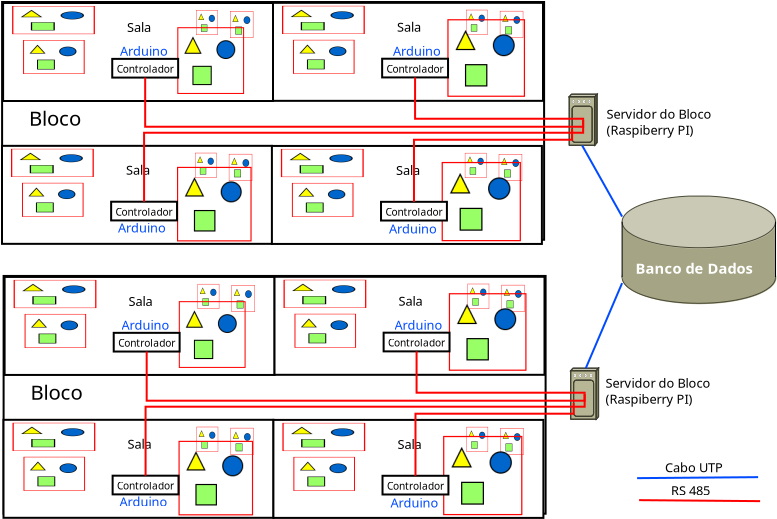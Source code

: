 <?xml version="1.0" encoding="UTF-8"?>
<dia:diagram xmlns:dia="http://www.lysator.liu.se/~alla/dia/">
  <dia:layer name="Segundo Plano" visible="true" active="true">
    <dia:object type="Cisco - Relational Database" version="1" id="O0">
      <dia:attribute name="obj_pos">
        <dia:point val="22.675,21.688"/>
      </dia:attribute>
      <dia:attribute name="obj_bb">
        <dia:rectangle val="22.675,21.687;30.392,27.104"/>
      </dia:attribute>
      <dia:attribute name="meta">
        <dia:composite type="dict"/>
      </dia:attribute>
      <dia:attribute name="elem_corner">
        <dia:point val="22.675,21.688"/>
      </dia:attribute>
      <dia:attribute name="elem_width">
        <dia:real val="7.716"/>
      </dia:attribute>
      <dia:attribute name="elem_height">
        <dia:real val="5.416"/>
      </dia:attribute>
      <dia:attribute name="line_width">
        <dia:real val="0.1"/>
      </dia:attribute>
      <dia:attribute name="line_colour">
        <dia:color val="#000000"/>
      </dia:attribute>
      <dia:attribute name="fill_colour">
        <dia:color val="#ffffff"/>
      </dia:attribute>
      <dia:attribute name="show_background">
        <dia:boolean val="true"/>
      </dia:attribute>
      <dia:attribute name="line_style">
        <dia:enum val="0"/>
        <dia:real val="1"/>
      </dia:attribute>
      <dia:attribute name="flip_horizontal">
        <dia:boolean val="false"/>
      </dia:attribute>
      <dia:attribute name="flip_vertical">
        <dia:boolean val="false"/>
      </dia:attribute>
      <dia:attribute name="subscale">
        <dia:real val="1"/>
      </dia:attribute>
    </dia:object>
    <dia:object type="Standard - Text" version="1" id="O1">
      <dia:attribute name="obj_pos">
        <dia:point val="21.9,17.837"/>
      </dia:attribute>
      <dia:attribute name="obj_bb">
        <dia:rectangle val="21.9,17.242;27.545,18.788"/>
      </dia:attribute>
      <dia:attribute name="text">
        <dia:composite type="text">
          <dia:attribute name="string">
            <dia:string>#Servidor do Bloco
(Raspiberry PI)#</dia:string>
          </dia:attribute>
          <dia:attribute name="font">
            <dia:font family="sans" style="0" name="Helvetica"/>
          </dia:attribute>
          <dia:attribute name="height">
            <dia:real val="0.8"/>
          </dia:attribute>
          <dia:attribute name="pos">
            <dia:point val="21.9,17.837"/>
          </dia:attribute>
          <dia:attribute name="color">
            <dia:color val="#000000"/>
          </dia:attribute>
          <dia:attribute name="alignment">
            <dia:enum val="0"/>
          </dia:attribute>
        </dia:composite>
      </dia:attribute>
      <dia:attribute name="valign">
        <dia:enum val="3"/>
      </dia:attribute>
    </dia:object>
    <dia:object type="Standard - Box" version="0" id="O2">
      <dia:attribute name="obj_pos">
        <dia:point val="-8.25,25.692"/>
      </dia:attribute>
      <dia:attribute name="obj_bb">
        <dia:rectangle val="-8.3,25.642;18.9,37.63"/>
      </dia:attribute>
      <dia:attribute name="elem_corner">
        <dia:point val="-8.25,25.692"/>
      </dia:attribute>
      <dia:attribute name="elem_width">
        <dia:real val="27.1"/>
      </dia:attribute>
      <dia:attribute name="elem_height">
        <dia:real val="11.888"/>
      </dia:attribute>
      <dia:attribute name="show_background">
        <dia:boolean val="true"/>
      </dia:attribute>
    </dia:object>
    <dia:object type="Standard - Box" version="0" id="O3">
      <dia:attribute name="obj_pos">
        <dia:point val="-8.2,25.742"/>
      </dia:attribute>
      <dia:attribute name="obj_bb">
        <dia:rectangle val="-8.25,25.692;5.35,30.692"/>
      </dia:attribute>
      <dia:attribute name="elem_corner">
        <dia:point val="-8.2,25.742"/>
      </dia:attribute>
      <dia:attribute name="elem_width">
        <dia:real val="13.5"/>
      </dia:attribute>
      <dia:attribute name="elem_height">
        <dia:real val="4.9"/>
      </dia:attribute>
      <dia:attribute name="show_background">
        <dia:boolean val="true"/>
      </dia:attribute>
    </dia:object>
    <dia:object type="Standard - Text" version="1" id="O4">
      <dia:attribute name="obj_pos">
        <dia:point val="-2,27.192"/>
      </dia:attribute>
      <dia:attribute name="obj_bb">
        <dia:rectangle val="-2,26.598;-0.63,27.343"/>
      </dia:attribute>
      <dia:attribute name="text">
        <dia:composite type="text">
          <dia:attribute name="string">
            <dia:string>#Sala#</dia:string>
          </dia:attribute>
          <dia:attribute name="font">
            <dia:font family="sans" style="0" name="Helvetica"/>
          </dia:attribute>
          <dia:attribute name="height">
            <dia:real val="0.8"/>
          </dia:attribute>
          <dia:attribute name="pos">
            <dia:point val="-2,27.192"/>
          </dia:attribute>
          <dia:attribute name="color">
            <dia:color val="#000000"/>
          </dia:attribute>
          <dia:attribute name="alignment">
            <dia:enum val="0"/>
          </dia:attribute>
        </dia:composite>
      </dia:attribute>
      <dia:attribute name="valign">
        <dia:enum val="3"/>
      </dia:attribute>
    </dia:object>
    <dia:object type="Standard - Image" version="0" id="O5">
      <dia:attribute name="obj_pos">
        <dia:point val="-7.75,25.892"/>
      </dia:attribute>
      <dia:attribute name="obj_bb">
        <dia:rectangle val="-7.8,25.843;-3.559,27.35"/>
      </dia:attribute>
      <dia:attribute name="elem_corner">
        <dia:point val="-7.75,25.892"/>
      </dia:attribute>
      <dia:attribute name="elem_width">
        <dia:real val="4.141"/>
      </dia:attribute>
      <dia:attribute name="elem_height">
        <dia:real val="1.407"/>
      </dia:attribute>
      <dia:attribute name="draw_border">
        <dia:boolean val="false"/>
      </dia:attribute>
      <dia:attribute name="keep_aspect">
        <dia:boolean val="true"/>
      </dia:attribute>
      <dia:attribute name="file">
        <dia:string>#C:\Users\Adriano\Desktop\ar.png#</dia:string>
      </dia:attribute>
    </dia:object>
    <dia:object type="Standard - Image" version="0" id="O6">
      <dia:attribute name="obj_pos">
        <dia:point val="-7.2,27.593"/>
      </dia:attribute>
      <dia:attribute name="obj_bb">
        <dia:rectangle val="-7.25,27.543;-4.072,29.343"/>
      </dia:attribute>
      <dia:attribute name="elem_corner">
        <dia:point val="-7.2,27.593"/>
      </dia:attribute>
      <dia:attribute name="elem_width">
        <dia:real val="3.078"/>
      </dia:attribute>
      <dia:attribute name="elem_height">
        <dia:real val="1.7"/>
      </dia:attribute>
      <dia:attribute name="draw_border">
        <dia:boolean val="false"/>
      </dia:attribute>
      <dia:attribute name="keep_aspect">
        <dia:boolean val="true"/>
      </dia:attribute>
      <dia:attribute name="file">
        <dia:string>#C:\Users\Adriano\Desktop\projetor.png#</dia:string>
      </dia:attribute>
    </dia:object>
    <dia:object type="Standard - Image" version="0" id="O7">
      <dia:attribute name="obj_pos">
        <dia:point val="1.45,26.093"/>
      </dia:attribute>
      <dia:attribute name="obj_bb">
        <dia:rectangle val="1.4,26.043;2.583,27.392"/>
      </dia:attribute>
      <dia:attribute name="elem_corner">
        <dia:point val="1.45,26.093"/>
      </dia:attribute>
      <dia:attribute name="elem_width">
        <dia:real val="1.083"/>
      </dia:attribute>
      <dia:attribute name="elem_height">
        <dia:real val="1.25"/>
      </dia:attribute>
      <dia:attribute name="draw_border">
        <dia:boolean val="false"/>
      </dia:attribute>
      <dia:attribute name="keep_aspect">
        <dia:boolean val="true"/>
      </dia:attribute>
      <dia:attribute name="file">
        <dia:string>#C:\Users\Adriano\Desktop\lampada.png#</dia:string>
      </dia:attribute>
    </dia:object>
    <dia:object type="Standard - Image" version="0" id="O8">
      <dia:attribute name="obj_pos">
        <dia:point val="3.145,26.148"/>
      </dia:attribute>
      <dia:attribute name="obj_bb">
        <dia:rectangle val="3.095,26.098;4.361,27.543"/>
      </dia:attribute>
      <dia:attribute name="elem_corner">
        <dia:point val="3.145,26.148"/>
      </dia:attribute>
      <dia:attribute name="elem_width">
        <dia:real val="1.166"/>
      </dia:attribute>
      <dia:attribute name="elem_height">
        <dia:real val="1.345"/>
      </dia:attribute>
      <dia:attribute name="draw_border">
        <dia:boolean val="false"/>
      </dia:attribute>
      <dia:attribute name="keep_aspect">
        <dia:boolean val="true"/>
      </dia:attribute>
      <dia:attribute name="file">
        <dia:string>#C:\Users\Adriano\Desktop\lampada.png#</dia:string>
      </dia:attribute>
    </dia:object>
    <dia:object type="Standard - Image" version="0" id="O9">
      <dia:attribute name="obj_pos">
        <dia:point val="0.51,26.952"/>
      </dia:attribute>
      <dia:attribute name="obj_bb">
        <dia:rectangle val="0.46,26.902;3.9,30.343"/>
      </dia:attribute>
      <dia:attribute name="elem_corner">
        <dia:point val="0.51,26.952"/>
      </dia:attribute>
      <dia:attribute name="elem_width">
        <dia:real val="3.34"/>
      </dia:attribute>
      <dia:attribute name="elem_height">
        <dia:real val="3.34"/>
      </dia:attribute>
      <dia:attribute name="draw_border">
        <dia:boolean val="false"/>
      </dia:attribute>
      <dia:attribute name="keep_aspect">
        <dia:boolean val="true"/>
      </dia:attribute>
      <dia:attribute name="file">
        <dia:string>#C:\Users\Adriano\Desktop\temometro.png#</dia:string>
      </dia:attribute>
    </dia:object>
    <dia:object type="Flowchart - Box" version="0" id="O10">
      <dia:attribute name="obj_pos">
        <dia:point val="-2.744,28.537"/>
      </dia:attribute>
      <dia:attribute name="obj_bb">
        <dia:rectangle val="-2.794,28.487;0.601,29.522"/>
      </dia:attribute>
      <dia:attribute name="elem_corner">
        <dia:point val="-2.744,28.537"/>
      </dia:attribute>
      <dia:attribute name="elem_width">
        <dia:real val="3.295"/>
      </dia:attribute>
      <dia:attribute name="elem_height">
        <dia:real val="0.935"/>
      </dia:attribute>
      <dia:attribute name="border_width">
        <dia:real val="0.1"/>
      </dia:attribute>
      <dia:attribute name="show_background">
        <dia:boolean val="true"/>
      </dia:attribute>
      <dia:attribute name="padding">
        <dia:real val="0.1"/>
      </dia:attribute>
      <dia:attribute name="text">
        <dia:composite type="text">
          <dia:attribute name="string">
            <dia:string>#Controlador#</dia:string>
          </dia:attribute>
          <dia:attribute name="font">
            <dia:font family="sans" style="0" name="Helvetica"/>
          </dia:attribute>
          <dia:attribute name="height">
            <dia:real val="0.635"/>
          </dia:attribute>
          <dia:attribute name="pos">
            <dia:point val="-1.096,29.157"/>
          </dia:attribute>
          <dia:attribute name="color">
            <dia:color val="#000000"/>
          </dia:attribute>
          <dia:attribute name="alignment">
            <dia:enum val="1"/>
          </dia:attribute>
        </dia:composite>
      </dia:attribute>
    </dia:object>
    <dia:object type="Standard - Box" version="0" id="O11">
      <dia:attribute name="obj_pos">
        <dia:point val="-8.255,32.885"/>
      </dia:attribute>
      <dia:attribute name="obj_bb">
        <dia:rectangle val="-8.305,32.835;5.295,37.835"/>
      </dia:attribute>
      <dia:attribute name="elem_corner">
        <dia:point val="-8.255,32.885"/>
      </dia:attribute>
      <dia:attribute name="elem_width">
        <dia:real val="13.5"/>
      </dia:attribute>
      <dia:attribute name="elem_height">
        <dia:real val="4.9"/>
      </dia:attribute>
      <dia:attribute name="show_background">
        <dia:boolean val="true"/>
      </dia:attribute>
    </dia:object>
    <dia:object type="Standard - Text" version="1" id="O12">
      <dia:attribute name="obj_pos">
        <dia:point val="-2.055,34.335"/>
      </dia:attribute>
      <dia:attribute name="obj_bb">
        <dia:rectangle val="-2.055,33.74;-0.685,34.485"/>
      </dia:attribute>
      <dia:attribute name="text">
        <dia:composite type="text">
          <dia:attribute name="string">
            <dia:string>#Sala#</dia:string>
          </dia:attribute>
          <dia:attribute name="font">
            <dia:font family="sans" style="0" name="Helvetica"/>
          </dia:attribute>
          <dia:attribute name="height">
            <dia:real val="0.8"/>
          </dia:attribute>
          <dia:attribute name="pos">
            <dia:point val="-2.055,34.335"/>
          </dia:attribute>
          <dia:attribute name="color">
            <dia:color val="#000000"/>
          </dia:attribute>
          <dia:attribute name="alignment">
            <dia:enum val="0"/>
          </dia:attribute>
        </dia:composite>
      </dia:attribute>
      <dia:attribute name="valign">
        <dia:enum val="3"/>
      </dia:attribute>
    </dia:object>
    <dia:object type="Standard - Image" version="0" id="O13">
      <dia:attribute name="obj_pos">
        <dia:point val="-7.805,33.035"/>
      </dia:attribute>
      <dia:attribute name="obj_bb">
        <dia:rectangle val="-7.855,32.985;-3.614,34.492"/>
      </dia:attribute>
      <dia:attribute name="elem_corner">
        <dia:point val="-7.805,33.035"/>
      </dia:attribute>
      <dia:attribute name="elem_width">
        <dia:real val="4.141"/>
      </dia:attribute>
      <dia:attribute name="elem_height">
        <dia:real val="1.407"/>
      </dia:attribute>
      <dia:attribute name="draw_border">
        <dia:boolean val="false"/>
      </dia:attribute>
      <dia:attribute name="keep_aspect">
        <dia:boolean val="true"/>
      </dia:attribute>
      <dia:attribute name="file">
        <dia:string>#C:\Users\Adriano\Desktop\ar.png#</dia:string>
      </dia:attribute>
    </dia:object>
    <dia:object type="Standard - Image" version="0" id="O14">
      <dia:attribute name="obj_pos">
        <dia:point val="-7.255,34.735"/>
      </dia:attribute>
      <dia:attribute name="obj_bb">
        <dia:rectangle val="-7.305,34.685;-4.127,36.485"/>
      </dia:attribute>
      <dia:attribute name="elem_corner">
        <dia:point val="-7.255,34.735"/>
      </dia:attribute>
      <dia:attribute name="elem_width">
        <dia:real val="3.078"/>
      </dia:attribute>
      <dia:attribute name="elem_height">
        <dia:real val="1.7"/>
      </dia:attribute>
      <dia:attribute name="draw_border">
        <dia:boolean val="false"/>
      </dia:attribute>
      <dia:attribute name="keep_aspect">
        <dia:boolean val="true"/>
      </dia:attribute>
      <dia:attribute name="file">
        <dia:string>#C:\Users\Adriano\Desktop\projetor.png#</dia:string>
      </dia:attribute>
    </dia:object>
    <dia:object type="Standard - Image" version="0" id="O15">
      <dia:attribute name="obj_pos">
        <dia:point val="1.395,33.235"/>
      </dia:attribute>
      <dia:attribute name="obj_bb">
        <dia:rectangle val="1.345,33.185;2.528,34.535"/>
      </dia:attribute>
      <dia:attribute name="elem_corner">
        <dia:point val="1.395,33.235"/>
      </dia:attribute>
      <dia:attribute name="elem_width">
        <dia:real val="1.083"/>
      </dia:attribute>
      <dia:attribute name="elem_height">
        <dia:real val="1.25"/>
      </dia:attribute>
      <dia:attribute name="draw_border">
        <dia:boolean val="false"/>
      </dia:attribute>
      <dia:attribute name="keep_aspect">
        <dia:boolean val="true"/>
      </dia:attribute>
      <dia:attribute name="file">
        <dia:string>#C:\Users\Adriano\Desktop\lampada.png#</dia:string>
      </dia:attribute>
    </dia:object>
    <dia:object type="Standard - Image" version="0" id="O16">
      <dia:attribute name="obj_pos">
        <dia:point val="3.09,33.29"/>
      </dia:attribute>
      <dia:attribute name="obj_bb">
        <dia:rectangle val="3.04,33.24;4.306,34.685"/>
      </dia:attribute>
      <dia:attribute name="elem_corner">
        <dia:point val="3.09,33.29"/>
      </dia:attribute>
      <dia:attribute name="elem_width">
        <dia:real val="1.166"/>
      </dia:attribute>
      <dia:attribute name="elem_height">
        <dia:real val="1.345"/>
      </dia:attribute>
      <dia:attribute name="draw_border">
        <dia:boolean val="false"/>
      </dia:attribute>
      <dia:attribute name="keep_aspect">
        <dia:boolean val="true"/>
      </dia:attribute>
      <dia:attribute name="file">
        <dia:string>#C:\Users\Adriano\Desktop\lampada.png#</dia:string>
      </dia:attribute>
    </dia:object>
    <dia:object type="Standard - Image" version="0" id="O17">
      <dia:attribute name="obj_pos">
        <dia:point val="0.495,33.935"/>
      </dia:attribute>
      <dia:attribute name="obj_bb">
        <dia:rectangle val="0.445,33.885;4.275,37.715"/>
      </dia:attribute>
      <dia:attribute name="elem_corner">
        <dia:point val="0.495,33.935"/>
      </dia:attribute>
      <dia:attribute name="elem_width">
        <dia:real val="3.73"/>
      </dia:attribute>
      <dia:attribute name="elem_height">
        <dia:real val="3.73"/>
      </dia:attribute>
      <dia:attribute name="draw_border">
        <dia:boolean val="false"/>
      </dia:attribute>
      <dia:attribute name="keep_aspect">
        <dia:boolean val="true"/>
      </dia:attribute>
      <dia:attribute name="file">
        <dia:string>#C:\Users\Adriano\Desktop\temometro.png#</dia:string>
      </dia:attribute>
    </dia:object>
    <dia:object type="Flowchart - Box" version="0" id="O18">
      <dia:attribute name="obj_pos">
        <dia:point val="-2.799,35.679"/>
      </dia:attribute>
      <dia:attribute name="obj_bb">
        <dia:rectangle val="-2.849,35.629;0.546,36.664"/>
      </dia:attribute>
      <dia:attribute name="elem_corner">
        <dia:point val="-2.799,35.679"/>
      </dia:attribute>
      <dia:attribute name="elem_width">
        <dia:real val="3.295"/>
      </dia:attribute>
      <dia:attribute name="elem_height">
        <dia:real val="0.935"/>
      </dia:attribute>
      <dia:attribute name="border_width">
        <dia:real val="0.1"/>
      </dia:attribute>
      <dia:attribute name="show_background">
        <dia:boolean val="true"/>
      </dia:attribute>
      <dia:attribute name="padding">
        <dia:real val="0.1"/>
      </dia:attribute>
      <dia:attribute name="text">
        <dia:composite type="text">
          <dia:attribute name="string">
            <dia:string>#Controlador#</dia:string>
          </dia:attribute>
          <dia:attribute name="font">
            <dia:font family="sans" style="0" name="Helvetica"/>
          </dia:attribute>
          <dia:attribute name="height">
            <dia:real val="0.635"/>
          </dia:attribute>
          <dia:attribute name="pos">
            <dia:point val="-1.151,36.299"/>
          </dia:attribute>
          <dia:attribute name="color">
            <dia:color val="#000000"/>
          </dia:attribute>
          <dia:attribute name="alignment">
            <dia:enum val="1"/>
          </dia:attribute>
        </dia:composite>
      </dia:attribute>
    </dia:object>
    <dia:object type="Standard - Box" version="0" id="O19">
      <dia:attribute name="obj_pos">
        <dia:point val="5.295,25.735"/>
      </dia:attribute>
      <dia:attribute name="obj_bb">
        <dia:rectangle val="5.245,25.685;18.845,30.685"/>
      </dia:attribute>
      <dia:attribute name="elem_corner">
        <dia:point val="5.295,25.735"/>
      </dia:attribute>
      <dia:attribute name="elem_width">
        <dia:real val="13.5"/>
      </dia:attribute>
      <dia:attribute name="elem_height">
        <dia:real val="4.9"/>
      </dia:attribute>
      <dia:attribute name="show_background">
        <dia:boolean val="true"/>
      </dia:attribute>
    </dia:object>
    <dia:object type="Standard - Text" version="1" id="O20">
      <dia:attribute name="obj_pos">
        <dia:point val="11.495,27.185"/>
      </dia:attribute>
      <dia:attribute name="obj_bb">
        <dia:rectangle val="11.495,26.59;12.865,27.335"/>
      </dia:attribute>
      <dia:attribute name="text">
        <dia:composite type="text">
          <dia:attribute name="string">
            <dia:string>#Sala#</dia:string>
          </dia:attribute>
          <dia:attribute name="font">
            <dia:font family="sans" style="0" name="Helvetica"/>
          </dia:attribute>
          <dia:attribute name="height">
            <dia:real val="0.8"/>
          </dia:attribute>
          <dia:attribute name="pos">
            <dia:point val="11.495,27.185"/>
          </dia:attribute>
          <dia:attribute name="color">
            <dia:color val="#000000"/>
          </dia:attribute>
          <dia:attribute name="alignment">
            <dia:enum val="0"/>
          </dia:attribute>
        </dia:composite>
      </dia:attribute>
      <dia:attribute name="valign">
        <dia:enum val="3"/>
      </dia:attribute>
    </dia:object>
    <dia:object type="Standard - Image" version="0" id="O21">
      <dia:attribute name="obj_pos">
        <dia:point val="5.745,25.885"/>
      </dia:attribute>
      <dia:attribute name="obj_bb">
        <dia:rectangle val="5.695,25.835;9.936,27.342"/>
      </dia:attribute>
      <dia:attribute name="elem_corner">
        <dia:point val="5.745,25.885"/>
      </dia:attribute>
      <dia:attribute name="elem_width">
        <dia:real val="4.141"/>
      </dia:attribute>
      <dia:attribute name="elem_height">
        <dia:real val="1.407"/>
      </dia:attribute>
      <dia:attribute name="draw_border">
        <dia:boolean val="false"/>
      </dia:attribute>
      <dia:attribute name="keep_aspect">
        <dia:boolean val="true"/>
      </dia:attribute>
      <dia:attribute name="file">
        <dia:string>#C:\Users\Adriano\Desktop\ar.png#</dia:string>
      </dia:attribute>
    </dia:object>
    <dia:object type="Standard - Image" version="0" id="O22">
      <dia:attribute name="obj_pos">
        <dia:point val="6.295,27.585"/>
      </dia:attribute>
      <dia:attribute name="obj_bb">
        <dia:rectangle val="6.245,27.535;9.423,29.335"/>
      </dia:attribute>
      <dia:attribute name="elem_corner">
        <dia:point val="6.295,27.585"/>
      </dia:attribute>
      <dia:attribute name="elem_width">
        <dia:real val="3.078"/>
      </dia:attribute>
      <dia:attribute name="elem_height">
        <dia:real val="1.7"/>
      </dia:attribute>
      <dia:attribute name="draw_border">
        <dia:boolean val="false"/>
      </dia:attribute>
      <dia:attribute name="keep_aspect">
        <dia:boolean val="true"/>
      </dia:attribute>
      <dia:attribute name="file">
        <dia:string>#C:\Users\Adriano\Desktop\projetor.png#</dia:string>
      </dia:attribute>
    </dia:object>
    <dia:object type="Standard - Image" version="0" id="O23">
      <dia:attribute name="obj_pos">
        <dia:point val="14.945,26.085"/>
      </dia:attribute>
      <dia:attribute name="obj_bb">
        <dia:rectangle val="14.895,26.035;16.078,27.385"/>
      </dia:attribute>
      <dia:attribute name="elem_corner">
        <dia:point val="14.945,26.085"/>
      </dia:attribute>
      <dia:attribute name="elem_width">
        <dia:real val="1.083"/>
      </dia:attribute>
      <dia:attribute name="elem_height">
        <dia:real val="1.25"/>
      </dia:attribute>
      <dia:attribute name="draw_border">
        <dia:boolean val="false"/>
      </dia:attribute>
      <dia:attribute name="keep_aspect">
        <dia:boolean val="true"/>
      </dia:attribute>
      <dia:attribute name="file">
        <dia:string>#C:\Users\Adriano\Desktop\lampada.png#</dia:string>
      </dia:attribute>
    </dia:object>
    <dia:object type="Standard - Image" version="0" id="O24">
      <dia:attribute name="obj_pos">
        <dia:point val="16.64,26.14"/>
      </dia:attribute>
      <dia:attribute name="obj_bb">
        <dia:rectangle val="16.59,26.09;17.856,27.535"/>
      </dia:attribute>
      <dia:attribute name="elem_corner">
        <dia:point val="16.64,26.14"/>
      </dia:attribute>
      <dia:attribute name="elem_width">
        <dia:real val="1.166"/>
      </dia:attribute>
      <dia:attribute name="elem_height">
        <dia:real val="1.345"/>
      </dia:attribute>
      <dia:attribute name="draw_border">
        <dia:boolean val="false"/>
      </dia:attribute>
      <dia:attribute name="keep_aspect">
        <dia:boolean val="true"/>
      </dia:attribute>
      <dia:attribute name="file">
        <dia:string>#C:\Users\Adriano\Desktop\lampada.png#</dia:string>
      </dia:attribute>
    </dia:object>
    <dia:object type="Standard - Image" version="0" id="O25">
      <dia:attribute name="obj_pos">
        <dia:point val="14.012,26.552"/>
      </dia:attribute>
      <dia:attribute name="obj_bb">
        <dia:rectangle val="13.962,26.502;17.945,30.485"/>
      </dia:attribute>
      <dia:attribute name="elem_corner">
        <dia:point val="14.012,26.552"/>
      </dia:attribute>
      <dia:attribute name="elem_width">
        <dia:real val="3.883"/>
      </dia:attribute>
      <dia:attribute name="elem_height">
        <dia:real val="3.883"/>
      </dia:attribute>
      <dia:attribute name="draw_border">
        <dia:boolean val="false"/>
      </dia:attribute>
      <dia:attribute name="keep_aspect">
        <dia:boolean val="true"/>
      </dia:attribute>
      <dia:attribute name="file">
        <dia:string>#C:\Users\Adriano\Desktop\temometro.png#</dia:string>
      </dia:attribute>
    </dia:object>
    <dia:object type="Flowchart - Box" version="0" id="O26">
      <dia:attribute name="obj_pos">
        <dia:point val="10.751,28.529"/>
      </dia:attribute>
      <dia:attribute name="obj_bb">
        <dia:rectangle val="10.701,28.479;14.096,29.514"/>
      </dia:attribute>
      <dia:attribute name="elem_corner">
        <dia:point val="10.751,28.529"/>
      </dia:attribute>
      <dia:attribute name="elem_width">
        <dia:real val="3.295"/>
      </dia:attribute>
      <dia:attribute name="elem_height">
        <dia:real val="0.935"/>
      </dia:attribute>
      <dia:attribute name="border_width">
        <dia:real val="0.1"/>
      </dia:attribute>
      <dia:attribute name="show_background">
        <dia:boolean val="true"/>
      </dia:attribute>
      <dia:attribute name="padding">
        <dia:real val="0.1"/>
      </dia:attribute>
      <dia:attribute name="text">
        <dia:composite type="text">
          <dia:attribute name="string">
            <dia:string>#Controlador#</dia:string>
          </dia:attribute>
          <dia:attribute name="font">
            <dia:font family="sans" style="0" name="Helvetica"/>
          </dia:attribute>
          <dia:attribute name="height">
            <dia:real val="0.635"/>
          </dia:attribute>
          <dia:attribute name="pos">
            <dia:point val="12.399,29.149"/>
          </dia:attribute>
          <dia:attribute name="color">
            <dia:color val="#000000"/>
          </dia:attribute>
          <dia:attribute name="alignment">
            <dia:enum val="1"/>
          </dia:attribute>
        </dia:composite>
      </dia:attribute>
    </dia:object>
    <dia:object type="Standard - Box" version="0" id="O27">
      <dia:attribute name="obj_pos">
        <dia:point val="5.24,32.89"/>
      </dia:attribute>
      <dia:attribute name="obj_bb">
        <dia:rectangle val="5.19,32.84;18.79,37.84"/>
      </dia:attribute>
      <dia:attribute name="elem_corner">
        <dia:point val="5.24,32.89"/>
      </dia:attribute>
      <dia:attribute name="elem_width">
        <dia:real val="13.5"/>
      </dia:attribute>
      <dia:attribute name="elem_height">
        <dia:real val="4.9"/>
      </dia:attribute>
      <dia:attribute name="show_background">
        <dia:boolean val="true"/>
      </dia:attribute>
    </dia:object>
    <dia:object type="Standard - Text" version="1" id="O28">
      <dia:attribute name="obj_pos">
        <dia:point val="11.44,34.34"/>
      </dia:attribute>
      <dia:attribute name="obj_bb">
        <dia:rectangle val="11.44,33.745;12.81,34.49"/>
      </dia:attribute>
      <dia:attribute name="text">
        <dia:composite type="text">
          <dia:attribute name="string">
            <dia:string>#Sala#</dia:string>
          </dia:attribute>
          <dia:attribute name="font">
            <dia:font family="sans" style="0" name="Helvetica"/>
          </dia:attribute>
          <dia:attribute name="height">
            <dia:real val="0.8"/>
          </dia:attribute>
          <dia:attribute name="pos">
            <dia:point val="11.44,34.34"/>
          </dia:attribute>
          <dia:attribute name="color">
            <dia:color val="#000000"/>
          </dia:attribute>
          <dia:attribute name="alignment">
            <dia:enum val="0"/>
          </dia:attribute>
        </dia:composite>
      </dia:attribute>
      <dia:attribute name="valign">
        <dia:enum val="3"/>
      </dia:attribute>
    </dia:object>
    <dia:object type="Standard - Image" version="0" id="O29">
      <dia:attribute name="obj_pos">
        <dia:point val="5.69,33.04"/>
      </dia:attribute>
      <dia:attribute name="obj_bb">
        <dia:rectangle val="5.64,32.99;9.881,34.497"/>
      </dia:attribute>
      <dia:attribute name="elem_corner">
        <dia:point val="5.69,33.04"/>
      </dia:attribute>
      <dia:attribute name="elem_width">
        <dia:real val="4.141"/>
      </dia:attribute>
      <dia:attribute name="elem_height">
        <dia:real val="1.407"/>
      </dia:attribute>
      <dia:attribute name="draw_border">
        <dia:boolean val="false"/>
      </dia:attribute>
      <dia:attribute name="keep_aspect">
        <dia:boolean val="true"/>
      </dia:attribute>
      <dia:attribute name="file">
        <dia:string>#C:\Users\Adriano\Desktop\ar.png#</dia:string>
      </dia:attribute>
    </dia:object>
    <dia:object type="Standard - Image" version="0" id="O30">
      <dia:attribute name="obj_pos">
        <dia:point val="6.24,34.74"/>
      </dia:attribute>
      <dia:attribute name="obj_bb">
        <dia:rectangle val="6.19,34.69;9.368,36.49"/>
      </dia:attribute>
      <dia:attribute name="elem_corner">
        <dia:point val="6.24,34.74"/>
      </dia:attribute>
      <dia:attribute name="elem_width">
        <dia:real val="3.078"/>
      </dia:attribute>
      <dia:attribute name="elem_height">
        <dia:real val="1.7"/>
      </dia:attribute>
      <dia:attribute name="draw_border">
        <dia:boolean val="false"/>
      </dia:attribute>
      <dia:attribute name="keep_aspect">
        <dia:boolean val="true"/>
      </dia:attribute>
      <dia:attribute name="file">
        <dia:string>#C:\Users\Adriano\Desktop\projetor.png#</dia:string>
      </dia:attribute>
    </dia:object>
    <dia:object type="Standard - Image" version="0" id="O31">
      <dia:attribute name="obj_pos">
        <dia:point val="14.89,33.24"/>
      </dia:attribute>
      <dia:attribute name="obj_bb">
        <dia:rectangle val="14.84,33.19;16.023,34.54"/>
      </dia:attribute>
      <dia:attribute name="elem_corner">
        <dia:point val="14.89,33.24"/>
      </dia:attribute>
      <dia:attribute name="elem_width">
        <dia:real val="1.083"/>
      </dia:attribute>
      <dia:attribute name="elem_height">
        <dia:real val="1.25"/>
      </dia:attribute>
      <dia:attribute name="draw_border">
        <dia:boolean val="false"/>
      </dia:attribute>
      <dia:attribute name="keep_aspect">
        <dia:boolean val="true"/>
      </dia:attribute>
      <dia:attribute name="file">
        <dia:string>#C:\Users\Adriano\Desktop\lampada.png#</dia:string>
      </dia:attribute>
    </dia:object>
    <dia:object type="Standard - Image" version="0" id="O32">
      <dia:attribute name="obj_pos">
        <dia:point val="16.585,33.295"/>
      </dia:attribute>
      <dia:attribute name="obj_bb">
        <dia:rectangle val="16.535,33.245;17.801,34.69"/>
      </dia:attribute>
      <dia:attribute name="elem_corner">
        <dia:point val="16.585,33.295"/>
      </dia:attribute>
      <dia:attribute name="elem_width">
        <dia:real val="1.166"/>
      </dia:attribute>
      <dia:attribute name="elem_height">
        <dia:real val="1.345"/>
      </dia:attribute>
      <dia:attribute name="draw_border">
        <dia:boolean val="false"/>
      </dia:attribute>
      <dia:attribute name="keep_aspect">
        <dia:boolean val="true"/>
      </dia:attribute>
      <dia:attribute name="file">
        <dia:string>#C:\Users\Adriano\Desktop\lampada.png#</dia:string>
      </dia:attribute>
    </dia:object>
    <dia:object type="Standard - Image" version="0" id="O33">
      <dia:attribute name="obj_pos">
        <dia:point val="13.725,33.69"/>
      </dia:attribute>
      <dia:attribute name="obj_bb">
        <dia:rectangle val="13.675,33.64;17.74,37.705"/>
      </dia:attribute>
      <dia:attribute name="elem_corner">
        <dia:point val="13.725,33.69"/>
      </dia:attribute>
      <dia:attribute name="elem_width">
        <dia:real val="3.965"/>
      </dia:attribute>
      <dia:attribute name="elem_height">
        <dia:real val="3.965"/>
      </dia:attribute>
      <dia:attribute name="draw_border">
        <dia:boolean val="false"/>
      </dia:attribute>
      <dia:attribute name="keep_aspect">
        <dia:boolean val="true"/>
      </dia:attribute>
      <dia:attribute name="file">
        <dia:string>#C:\Users\Adriano\Desktop\temometro.png#</dia:string>
      </dia:attribute>
    </dia:object>
    <dia:object type="Flowchart - Box" version="0" id="O34">
      <dia:attribute name="obj_pos">
        <dia:point val="10.696,35.684"/>
      </dia:attribute>
      <dia:attribute name="obj_bb">
        <dia:rectangle val="10.646,35.634;14.041,36.669"/>
      </dia:attribute>
      <dia:attribute name="elem_corner">
        <dia:point val="10.696,35.684"/>
      </dia:attribute>
      <dia:attribute name="elem_width">
        <dia:real val="3.295"/>
      </dia:attribute>
      <dia:attribute name="elem_height">
        <dia:real val="0.935"/>
      </dia:attribute>
      <dia:attribute name="border_width">
        <dia:real val="0.1"/>
      </dia:attribute>
      <dia:attribute name="show_background">
        <dia:boolean val="true"/>
      </dia:attribute>
      <dia:attribute name="padding">
        <dia:real val="0.1"/>
      </dia:attribute>
      <dia:attribute name="text">
        <dia:composite type="text">
          <dia:attribute name="string">
            <dia:string>#Controlador#</dia:string>
          </dia:attribute>
          <dia:attribute name="font">
            <dia:font family="sans" style="0" name="Helvetica"/>
          </dia:attribute>
          <dia:attribute name="height">
            <dia:real val="0.635"/>
          </dia:attribute>
          <dia:attribute name="pos">
            <dia:point val="12.344,36.304"/>
          </dia:attribute>
          <dia:attribute name="color">
            <dia:color val="#000000"/>
          </dia:attribute>
          <dia:attribute name="alignment">
            <dia:enum val="1"/>
          </dia:attribute>
        </dia:composite>
      </dia:attribute>
    </dia:object>
    <dia:object type="Standard - Text" version="1" id="O35">
      <dia:attribute name="obj_pos">
        <dia:point val="-6.9,31.886"/>
      </dia:attribute>
      <dia:attribute name="obj_bb">
        <dia:rectangle val="-6.9,30.944;-4.122,32.126"/>
      </dia:attribute>
      <dia:attribute name="text">
        <dia:composite type="text">
          <dia:attribute name="string">
            <dia:string>#Bloco#</dia:string>
          </dia:attribute>
          <dia:attribute name="font">
            <dia:font family="sans" style="0" name="Helvetica"/>
          </dia:attribute>
          <dia:attribute name="height">
            <dia:real val="1.27"/>
          </dia:attribute>
          <dia:attribute name="pos">
            <dia:point val="-6.9,31.886"/>
          </dia:attribute>
          <dia:attribute name="color">
            <dia:color val="#000000"/>
          </dia:attribute>
          <dia:attribute name="alignment">
            <dia:enum val="0"/>
          </dia:attribute>
        </dia:composite>
      </dia:attribute>
      <dia:attribute name="valign">
        <dia:enum val="3"/>
      </dia:attribute>
    </dia:object>
    <dia:object type="Cisco - Wireless" version="1" id="O36">
      <dia:attribute name="obj_pos">
        <dia:point val="20.103,30.303"/>
      </dia:attribute>
      <dia:attribute name="obj_bb">
        <dia:rectangle val="20.092,30.298;21.505,32.87"/>
      </dia:attribute>
      <dia:attribute name="meta">
        <dia:composite type="dict"/>
      </dia:attribute>
      <dia:attribute name="elem_corner">
        <dia:point val="20.103,30.303"/>
      </dia:attribute>
      <dia:attribute name="elem_width">
        <dia:real val="1.397"/>
      </dia:attribute>
      <dia:attribute name="elem_height">
        <dia:real val="2.554"/>
      </dia:attribute>
      <dia:attribute name="line_width">
        <dia:real val="0.1"/>
      </dia:attribute>
      <dia:attribute name="line_colour">
        <dia:color val="#000000"/>
      </dia:attribute>
      <dia:attribute name="fill_colour">
        <dia:color val="#ffffff"/>
      </dia:attribute>
      <dia:attribute name="show_background">
        <dia:boolean val="true"/>
      </dia:attribute>
      <dia:attribute name="line_style">
        <dia:enum val="0"/>
        <dia:real val="1"/>
      </dia:attribute>
      <dia:attribute name="flip_horizontal">
        <dia:boolean val="false"/>
      </dia:attribute>
      <dia:attribute name="flip_vertical">
        <dia:boolean val="false"/>
      </dia:attribute>
      <dia:attribute name="subscale">
        <dia:real val="1"/>
      </dia:attribute>
    </dia:object>
    <dia:object type="Standard - ZigZagLine" version="1" id="O37">
      <dia:attribute name="obj_pos">
        <dia:point val="12.399,29.464"/>
      </dia:attribute>
      <dia:attribute name="obj_bb">
        <dia:rectangle val="12.349,29.414;20.852,31.636"/>
      </dia:attribute>
      <dia:attribute name="orth_points">
        <dia:point val="12.399,29.464"/>
        <dia:point val="12.399,31.53"/>
        <dia:point val="20.802,31.53"/>
        <dia:point val="20.802,31.586"/>
      </dia:attribute>
      <dia:attribute name="orth_orient">
        <dia:enum val="1"/>
        <dia:enum val="0"/>
        <dia:enum val="1"/>
      </dia:attribute>
      <dia:attribute name="autorouting">
        <dia:boolean val="false"/>
      </dia:attribute>
      <dia:attribute name="line_color">
        <dia:color val="#ff0000"/>
      </dia:attribute>
      <dia:connections>
        <dia:connection handle="0" to="O26" connection="13"/>
        <dia:connection handle="1" to="O36" connection="8"/>
      </dia:connections>
    </dia:object>
    <dia:object type="Standard - ZigZagLine" version="1" id="O38">
      <dia:attribute name="obj_pos">
        <dia:point val="12.344,35.684"/>
      </dia:attribute>
      <dia:attribute name="obj_bb">
        <dia:rectangle val="12.294,31.986;20.302,35.734"/>
      </dia:attribute>
      <dia:attribute name="orth_points">
        <dia:point val="12.344,35.684"/>
        <dia:point val="12.344,32.58"/>
        <dia:point val="20.252,32.58"/>
        <dia:point val="20.252,32.036"/>
      </dia:attribute>
      <dia:attribute name="orth_orient">
        <dia:enum val="1"/>
        <dia:enum val="0"/>
        <dia:enum val="1"/>
      </dia:attribute>
      <dia:attribute name="autorouting">
        <dia:boolean val="false"/>
      </dia:attribute>
      <dia:attribute name="line_color">
        <dia:color val="#ff0000"/>
      </dia:attribute>
      <dia:connections>
        <dia:connection handle="0" to="O34" connection="2"/>
      </dia:connections>
    </dia:object>
    <dia:object type="Standard - ZigZagLine" version="1" id="O39">
      <dia:attribute name="obj_pos">
        <dia:point val="-1.096,29.472"/>
      </dia:attribute>
      <dia:attribute name="obj_bb">
        <dia:rectangle val="-1.146,29.422;20.852,31.98"/>
      </dia:attribute>
      <dia:attribute name="orth_points">
        <dia:point val="-1.096,29.472"/>
        <dia:point val="-1.096,31.93"/>
        <dia:point val="20.802,31.93"/>
        <dia:point val="20.802,31.586"/>
      </dia:attribute>
      <dia:attribute name="orth_orient">
        <dia:enum val="1"/>
        <dia:enum val="0"/>
        <dia:enum val="1"/>
      </dia:attribute>
      <dia:attribute name="autorouting">
        <dia:boolean val="false"/>
      </dia:attribute>
      <dia:attribute name="line_color">
        <dia:color val="#ff0000"/>
      </dia:attribute>
      <dia:connections>
        <dia:connection handle="0" to="O10" connection="13"/>
        <dia:connection handle="1" to="O36" connection="8"/>
      </dia:connections>
    </dia:object>
    <dia:object type="Standard - ZigZagLine" version="1" id="O40">
      <dia:attribute name="obj_pos">
        <dia:point val="-1.151,35.679"/>
      </dia:attribute>
      <dia:attribute name="obj_bb">
        <dia:rectangle val="-1.201,31.536;20.852,35.729"/>
      </dia:attribute>
      <dia:attribute name="orth_points">
        <dia:point val="-1.151,35.679"/>
        <dia:point val="-1.151,32.23"/>
        <dia:point val="20.802,32.23"/>
        <dia:point val="20.802,31.586"/>
      </dia:attribute>
      <dia:attribute name="orth_orient">
        <dia:enum val="1"/>
        <dia:enum val="0"/>
        <dia:enum val="1"/>
      </dia:attribute>
      <dia:attribute name="autorouting">
        <dia:boolean val="false"/>
      </dia:attribute>
      <dia:attribute name="line_color">
        <dia:color val="#ff0000"/>
      </dia:attribute>
      <dia:connections>
        <dia:connection handle="0" to="O18" connection="2"/>
        <dia:connection handle="1" to="O36" connection="8"/>
      </dia:connections>
    </dia:object>
    <dia:object type="Standard - Text" version="1" id="O41">
      <dia:attribute name="obj_pos">
        <dia:point val="21.85,31.28"/>
      </dia:attribute>
      <dia:attribute name="obj_bb">
        <dia:rectangle val="21.85,30.685;27.495,32.23"/>
      </dia:attribute>
      <dia:attribute name="text">
        <dia:composite type="text">
          <dia:attribute name="string">
            <dia:string>#Servidor do Bloco
(Raspiberry PI)#</dia:string>
          </dia:attribute>
          <dia:attribute name="font">
            <dia:font family="sans" style="0" name="Helvetica"/>
          </dia:attribute>
          <dia:attribute name="height">
            <dia:real val="0.8"/>
          </dia:attribute>
          <dia:attribute name="pos">
            <dia:point val="21.85,31.28"/>
          </dia:attribute>
          <dia:attribute name="color">
            <dia:color val="#000000"/>
          </dia:attribute>
          <dia:attribute name="alignment">
            <dia:enum val="0"/>
          </dia:attribute>
        </dia:composite>
      </dia:attribute>
      <dia:attribute name="valign">
        <dia:enum val="3"/>
      </dia:attribute>
    </dia:object>
    <dia:object type="Standard - Text" version="1" id="O42">
      <dia:attribute name="obj_pos">
        <dia:point val="-2.35,28.38"/>
      </dia:attribute>
      <dia:attribute name="obj_bb">
        <dia:rectangle val="-2.35,27.785;0.138,28.53"/>
      </dia:attribute>
      <dia:attribute name="text">
        <dia:composite type="text">
          <dia:attribute name="string">
            <dia:string>#Arduino#</dia:string>
          </dia:attribute>
          <dia:attribute name="font">
            <dia:font family="sans" style="0" name="Helvetica"/>
          </dia:attribute>
          <dia:attribute name="height">
            <dia:real val="0.8"/>
          </dia:attribute>
          <dia:attribute name="pos">
            <dia:point val="-2.35,28.38"/>
          </dia:attribute>
          <dia:attribute name="color">
            <dia:color val="#004aff"/>
          </dia:attribute>
          <dia:attribute name="alignment">
            <dia:enum val="0"/>
          </dia:attribute>
        </dia:composite>
      </dia:attribute>
      <dia:attribute name="valign">
        <dia:enum val="3"/>
      </dia:attribute>
    </dia:object>
    <dia:object type="Standard - Text" version="1" id="O43">
      <dia:attribute name="obj_pos">
        <dia:point val="11.295,28.38"/>
      </dia:attribute>
      <dia:attribute name="obj_bb">
        <dia:rectangle val="11.295,27.785;13.783,28.53"/>
      </dia:attribute>
      <dia:attribute name="text">
        <dia:composite type="text">
          <dia:attribute name="string">
            <dia:string>#Arduino#</dia:string>
          </dia:attribute>
          <dia:attribute name="font">
            <dia:font family="sans" style="0" name="Helvetica"/>
          </dia:attribute>
          <dia:attribute name="height">
            <dia:real val="0.8"/>
          </dia:attribute>
          <dia:attribute name="pos">
            <dia:point val="11.295,28.38"/>
          </dia:attribute>
          <dia:attribute name="color">
            <dia:color val="#004aff"/>
          </dia:attribute>
          <dia:attribute name="alignment">
            <dia:enum val="0"/>
          </dia:attribute>
        </dia:composite>
      </dia:attribute>
      <dia:attribute name="valign">
        <dia:enum val="3"/>
      </dia:attribute>
    </dia:object>
    <dia:object type="Standard - Text" version="1" id="O44">
      <dia:attribute name="obj_pos">
        <dia:point val="-2.455,37.218"/>
      </dia:attribute>
      <dia:attribute name="obj_bb">
        <dia:rectangle val="-2.455,36.623;0.033,37.367"/>
      </dia:attribute>
      <dia:attribute name="text">
        <dia:composite type="text">
          <dia:attribute name="string">
            <dia:string>#Arduino#</dia:string>
          </dia:attribute>
          <dia:attribute name="font">
            <dia:font family="sans" style="0" name="Helvetica"/>
          </dia:attribute>
          <dia:attribute name="height">
            <dia:real val="0.8"/>
          </dia:attribute>
          <dia:attribute name="pos">
            <dia:point val="-2.455,37.218"/>
          </dia:attribute>
          <dia:attribute name="color">
            <dia:color val="#004aff"/>
          </dia:attribute>
          <dia:attribute name="alignment">
            <dia:enum val="0"/>
          </dia:attribute>
        </dia:composite>
      </dia:attribute>
      <dia:attribute name="valign">
        <dia:enum val="3"/>
      </dia:attribute>
    </dia:object>
    <dia:object type="Standard - Text" version="1" id="O45">
      <dia:attribute name="obj_pos">
        <dia:point val="11.09,37.273"/>
      </dia:attribute>
      <dia:attribute name="obj_bb">
        <dia:rectangle val="11.09,36.678;13.578,37.422"/>
      </dia:attribute>
      <dia:attribute name="text">
        <dia:composite type="text">
          <dia:attribute name="string">
            <dia:string>#Arduino#</dia:string>
          </dia:attribute>
          <dia:attribute name="font">
            <dia:font family="sans" style="0" name="Helvetica"/>
          </dia:attribute>
          <dia:attribute name="height">
            <dia:real val="0.8"/>
          </dia:attribute>
          <dia:attribute name="pos">
            <dia:point val="11.09,37.273"/>
          </dia:attribute>
          <dia:attribute name="color">
            <dia:color val="#004aff"/>
          </dia:attribute>
          <dia:attribute name="alignment">
            <dia:enum val="0"/>
          </dia:attribute>
        </dia:composite>
      </dia:attribute>
      <dia:attribute name="valign">
        <dia:enum val="3"/>
      </dia:attribute>
    </dia:object>
    <dia:object type="Standard - Line" version="0" id="O46">
      <dia:attribute name="obj_pos">
        <dia:point val="20.857,30.312"/>
      </dia:attribute>
      <dia:attribute name="obj_bb">
        <dia:rectangle val="20.791,25.984;22.741,30.377"/>
      </dia:attribute>
      <dia:attribute name="conn_endpoints">
        <dia:point val="20.857,30.312"/>
        <dia:point val="22.675,26.05"/>
      </dia:attribute>
      <dia:attribute name="numcp">
        <dia:int val="1"/>
      </dia:attribute>
      <dia:attribute name="line_color">
        <dia:color val="#004aff"/>
      </dia:attribute>
      <dia:connections>
        <dia:connection handle="0" to="O36" connection="1"/>
        <dia:connection handle="1" to="O0" connection="3"/>
      </dia:connections>
    </dia:object>
    <dia:object type="Standard - Text" version="1" id="O47">
      <dia:attribute name="obj_pos">
        <dia:point val="23.35,25.577"/>
      </dia:attribute>
      <dia:attribute name="obj_bb">
        <dia:rectangle val="23.35,24.895;29.973,25.75"/>
      </dia:attribute>
      <dia:attribute name="text">
        <dia:composite type="text">
          <dia:attribute name="string">
            <dia:string>#Banco de Dados#</dia:string>
          </dia:attribute>
          <dia:attribute name="font">
            <dia:font family="sans" style="80" name="Helvetica-Bold"/>
          </dia:attribute>
          <dia:attribute name="height">
            <dia:real val="0.917"/>
          </dia:attribute>
          <dia:attribute name="pos">
            <dia:point val="23.35,25.577"/>
          </dia:attribute>
          <dia:attribute name="color">
            <dia:color val="#ffffff"/>
          </dia:attribute>
          <dia:attribute name="alignment">
            <dia:enum val="0"/>
          </dia:attribute>
        </dia:composite>
      </dia:attribute>
      <dia:attribute name="valign">
        <dia:enum val="3"/>
      </dia:attribute>
    </dia:object>
    <dia:object type="Standard - Line" version="0" id="O48">
      <dia:attribute name="obj_pos">
        <dia:point val="23.425,35.802"/>
      </dia:attribute>
      <dia:attribute name="obj_bb">
        <dia:rectangle val="23.375,35.702;29.526,35.853"/>
      </dia:attribute>
      <dia:attribute name="conn_endpoints">
        <dia:point val="23.425,35.802"/>
        <dia:point val="29.475,35.752"/>
      </dia:attribute>
      <dia:attribute name="numcp">
        <dia:int val="1"/>
      </dia:attribute>
      <dia:attribute name="line_color">
        <dia:color val="#004aff"/>
      </dia:attribute>
    </dia:object>
    <dia:object type="Standard - Text" version="1" id="O49">
      <dia:attribute name="obj_pos">
        <dia:point val="24.825,35.502"/>
      </dia:attribute>
      <dia:attribute name="obj_bb">
        <dia:rectangle val="24.825,34.907;27.91,35.652"/>
      </dia:attribute>
      <dia:attribute name="text">
        <dia:composite type="text">
          <dia:attribute name="string">
            <dia:string>#Cabo UTP#</dia:string>
          </dia:attribute>
          <dia:attribute name="font">
            <dia:font family="sans" style="0" name="Helvetica"/>
          </dia:attribute>
          <dia:attribute name="height">
            <dia:real val="0.8"/>
          </dia:attribute>
          <dia:attribute name="pos">
            <dia:point val="24.825,35.502"/>
          </dia:attribute>
          <dia:attribute name="color">
            <dia:color val="#000000"/>
          </dia:attribute>
          <dia:attribute name="alignment">
            <dia:enum val="0"/>
          </dia:attribute>
        </dia:composite>
      </dia:attribute>
      <dia:attribute name="valign">
        <dia:enum val="3"/>
      </dia:attribute>
    </dia:object>
    <dia:object type="Standard - Line" version="0" id="O50">
      <dia:attribute name="obj_pos">
        <dia:point val="23.525,36.902"/>
      </dia:attribute>
      <dia:attribute name="obj_bb">
        <dia:rectangle val="23.475,36.852;29.626,37.003"/>
      </dia:attribute>
      <dia:attribute name="conn_endpoints">
        <dia:point val="23.525,36.902"/>
        <dia:point val="29.575,36.952"/>
      </dia:attribute>
      <dia:attribute name="numcp">
        <dia:int val="1"/>
      </dia:attribute>
      <dia:attribute name="line_color">
        <dia:color val="#ff0000"/>
      </dia:attribute>
    </dia:object>
    <dia:object type="Standard - Text" version="1" id="O51">
      <dia:attribute name="obj_pos">
        <dia:point val="25.125,36.652"/>
      </dia:attribute>
      <dia:attribute name="obj_bb">
        <dia:rectangle val="25.125,36.057;27.403,36.802"/>
      </dia:attribute>
      <dia:attribute name="text">
        <dia:composite type="text">
          <dia:attribute name="string">
            <dia:string>#RS 485#</dia:string>
          </dia:attribute>
          <dia:attribute name="font">
            <dia:font family="sans" style="0" name="Helvetica"/>
          </dia:attribute>
          <dia:attribute name="height">
            <dia:real val="0.8"/>
          </dia:attribute>
          <dia:attribute name="pos">
            <dia:point val="25.125,36.652"/>
          </dia:attribute>
          <dia:attribute name="color">
            <dia:color val="#000000"/>
          </dia:attribute>
          <dia:attribute name="alignment">
            <dia:enum val="0"/>
          </dia:attribute>
        </dia:composite>
      </dia:attribute>
      <dia:attribute name="valign">
        <dia:enum val="3"/>
      </dia:attribute>
    </dia:object>
    <dia:object type="Standard - Box" version="0" id="O52">
      <dia:attribute name="obj_pos">
        <dia:point val="-8.325,11.995"/>
      </dia:attribute>
      <dia:attribute name="obj_bb">
        <dia:rectangle val="-8.375,11.945;18.825,23.932"/>
      </dia:attribute>
      <dia:attribute name="elem_corner">
        <dia:point val="-8.325,11.995"/>
      </dia:attribute>
      <dia:attribute name="elem_width">
        <dia:real val="27.1"/>
      </dia:attribute>
      <dia:attribute name="elem_height">
        <dia:real val="11.888"/>
      </dia:attribute>
      <dia:attribute name="show_background">
        <dia:boolean val="true"/>
      </dia:attribute>
    </dia:object>
    <dia:object type="Standard - Box" version="0" id="O53">
      <dia:attribute name="obj_pos">
        <dia:point val="-8.275,12.045"/>
      </dia:attribute>
      <dia:attribute name="obj_bb">
        <dia:rectangle val="-8.325,11.995;5.275,16.995"/>
      </dia:attribute>
      <dia:attribute name="elem_corner">
        <dia:point val="-8.275,12.045"/>
      </dia:attribute>
      <dia:attribute name="elem_width">
        <dia:real val="13.5"/>
      </dia:attribute>
      <dia:attribute name="elem_height">
        <dia:real val="4.9"/>
      </dia:attribute>
      <dia:attribute name="show_background">
        <dia:boolean val="true"/>
      </dia:attribute>
    </dia:object>
    <dia:object type="Standard - Text" version="1" id="O54">
      <dia:attribute name="obj_pos">
        <dia:point val="-2.075,13.495"/>
      </dia:attribute>
      <dia:attribute name="obj_bb">
        <dia:rectangle val="-2.075,12.9;-0.705,13.645"/>
      </dia:attribute>
      <dia:attribute name="text">
        <dia:composite type="text">
          <dia:attribute name="string">
            <dia:string>#Sala#</dia:string>
          </dia:attribute>
          <dia:attribute name="font">
            <dia:font family="sans" style="0" name="Helvetica"/>
          </dia:attribute>
          <dia:attribute name="height">
            <dia:real val="0.8"/>
          </dia:attribute>
          <dia:attribute name="pos">
            <dia:point val="-2.075,13.495"/>
          </dia:attribute>
          <dia:attribute name="color">
            <dia:color val="#000000"/>
          </dia:attribute>
          <dia:attribute name="alignment">
            <dia:enum val="0"/>
          </dia:attribute>
        </dia:composite>
      </dia:attribute>
      <dia:attribute name="valign">
        <dia:enum val="3"/>
      </dia:attribute>
    </dia:object>
    <dia:object type="Standard - Image" version="0" id="O55">
      <dia:attribute name="obj_pos">
        <dia:point val="-7.825,12.195"/>
      </dia:attribute>
      <dia:attribute name="obj_bb">
        <dia:rectangle val="-7.875,12.145;-3.633,13.652"/>
      </dia:attribute>
      <dia:attribute name="elem_corner">
        <dia:point val="-7.825,12.195"/>
      </dia:attribute>
      <dia:attribute name="elem_width">
        <dia:real val="4.141"/>
      </dia:attribute>
      <dia:attribute name="elem_height">
        <dia:real val="1.407"/>
      </dia:attribute>
      <dia:attribute name="draw_border">
        <dia:boolean val="false"/>
      </dia:attribute>
      <dia:attribute name="keep_aspect">
        <dia:boolean val="true"/>
      </dia:attribute>
      <dia:attribute name="file">
        <dia:string>#C:\Users\Adriano\Desktop\ar.png#</dia:string>
      </dia:attribute>
    </dia:object>
    <dia:object type="Standard - Image" version="0" id="O56">
      <dia:attribute name="obj_pos">
        <dia:point val="-7.275,13.895"/>
      </dia:attribute>
      <dia:attribute name="obj_bb">
        <dia:rectangle val="-7.325,13.845;-4.147,15.645"/>
      </dia:attribute>
      <dia:attribute name="elem_corner">
        <dia:point val="-7.275,13.895"/>
      </dia:attribute>
      <dia:attribute name="elem_width">
        <dia:real val="3.078"/>
      </dia:attribute>
      <dia:attribute name="elem_height">
        <dia:real val="1.7"/>
      </dia:attribute>
      <dia:attribute name="draw_border">
        <dia:boolean val="false"/>
      </dia:attribute>
      <dia:attribute name="keep_aspect">
        <dia:boolean val="true"/>
      </dia:attribute>
      <dia:attribute name="file">
        <dia:string>#C:\Users\Adriano\Desktop\projetor.png#</dia:string>
      </dia:attribute>
    </dia:object>
    <dia:object type="Standard - Image" version="0" id="O57">
      <dia:attribute name="obj_pos">
        <dia:point val="1.375,12.395"/>
      </dia:attribute>
      <dia:attribute name="obj_bb">
        <dia:rectangle val="1.325,12.345;2.509,13.695"/>
      </dia:attribute>
      <dia:attribute name="elem_corner">
        <dia:point val="1.375,12.395"/>
      </dia:attribute>
      <dia:attribute name="elem_width">
        <dia:real val="1.083"/>
      </dia:attribute>
      <dia:attribute name="elem_height">
        <dia:real val="1.25"/>
      </dia:attribute>
      <dia:attribute name="draw_border">
        <dia:boolean val="false"/>
      </dia:attribute>
      <dia:attribute name="keep_aspect">
        <dia:boolean val="true"/>
      </dia:attribute>
      <dia:attribute name="file">
        <dia:string>#C:\Users\Adriano\Desktop\lampada.png#</dia:string>
      </dia:attribute>
    </dia:object>
    <dia:object type="Standard - Image" version="0" id="O58">
      <dia:attribute name="obj_pos">
        <dia:point val="3.07,12.45"/>
      </dia:attribute>
      <dia:attribute name="obj_bb">
        <dia:rectangle val="3.02,12.4;4.286,13.845"/>
      </dia:attribute>
      <dia:attribute name="elem_corner">
        <dia:point val="3.07,12.45"/>
      </dia:attribute>
      <dia:attribute name="elem_width">
        <dia:real val="1.166"/>
      </dia:attribute>
      <dia:attribute name="elem_height">
        <dia:real val="1.345"/>
      </dia:attribute>
      <dia:attribute name="draw_border">
        <dia:boolean val="false"/>
      </dia:attribute>
      <dia:attribute name="keep_aspect">
        <dia:boolean val="true"/>
      </dia:attribute>
      <dia:attribute name="file">
        <dia:string>#C:\Users\Adriano\Desktop\lampada.png#</dia:string>
      </dia:attribute>
    </dia:object>
    <dia:object type="Standard - Image" version="0" id="O59">
      <dia:attribute name="obj_pos">
        <dia:point val="0.435,13.254"/>
      </dia:attribute>
      <dia:attribute name="obj_bb">
        <dia:rectangle val="0.385,13.204;3.825,16.645"/>
      </dia:attribute>
      <dia:attribute name="elem_corner">
        <dia:point val="0.435,13.254"/>
      </dia:attribute>
      <dia:attribute name="elem_width">
        <dia:real val="3.34"/>
      </dia:attribute>
      <dia:attribute name="elem_height">
        <dia:real val="3.34"/>
      </dia:attribute>
      <dia:attribute name="draw_border">
        <dia:boolean val="false"/>
      </dia:attribute>
      <dia:attribute name="keep_aspect">
        <dia:boolean val="true"/>
      </dia:attribute>
      <dia:attribute name="file">
        <dia:string>#C:\Users\Adriano\Desktop\temometro.png#</dia:string>
      </dia:attribute>
    </dia:object>
    <dia:object type="Flowchart - Box" version="0" id="O60">
      <dia:attribute name="obj_pos">
        <dia:point val="-2.818,14.839"/>
      </dia:attribute>
      <dia:attribute name="obj_bb">
        <dia:rectangle val="-2.868,14.789;0.527,15.824"/>
      </dia:attribute>
      <dia:attribute name="elem_corner">
        <dia:point val="-2.818,14.839"/>
      </dia:attribute>
      <dia:attribute name="elem_width">
        <dia:real val="3.295"/>
      </dia:attribute>
      <dia:attribute name="elem_height">
        <dia:real val="0.935"/>
      </dia:attribute>
      <dia:attribute name="border_width">
        <dia:real val="0.1"/>
      </dia:attribute>
      <dia:attribute name="show_background">
        <dia:boolean val="true"/>
      </dia:attribute>
      <dia:attribute name="padding">
        <dia:real val="0.1"/>
      </dia:attribute>
      <dia:attribute name="text">
        <dia:composite type="text">
          <dia:attribute name="string">
            <dia:string>#Controlador#</dia:string>
          </dia:attribute>
          <dia:attribute name="font">
            <dia:font family="sans" style="0" name="Helvetica"/>
          </dia:attribute>
          <dia:attribute name="height">
            <dia:real val="0.635"/>
          </dia:attribute>
          <dia:attribute name="pos">
            <dia:point val="-1.171,15.459"/>
          </dia:attribute>
          <dia:attribute name="color">
            <dia:color val="#000000"/>
          </dia:attribute>
          <dia:attribute name="alignment">
            <dia:enum val="1"/>
          </dia:attribute>
        </dia:composite>
      </dia:attribute>
    </dia:object>
    <dia:object type="Standard - Box" version="0" id="O61">
      <dia:attribute name="obj_pos">
        <dia:point val="-8.33,19.187"/>
      </dia:attribute>
      <dia:attribute name="obj_bb">
        <dia:rectangle val="-8.38,19.137;5.22,24.137"/>
      </dia:attribute>
      <dia:attribute name="elem_corner">
        <dia:point val="-8.33,19.187"/>
      </dia:attribute>
      <dia:attribute name="elem_width">
        <dia:real val="13.5"/>
      </dia:attribute>
      <dia:attribute name="elem_height">
        <dia:real val="4.9"/>
      </dia:attribute>
      <dia:attribute name="show_background">
        <dia:boolean val="true"/>
      </dia:attribute>
    </dia:object>
    <dia:object type="Standard - Text" version="1" id="O62">
      <dia:attribute name="obj_pos">
        <dia:point val="-2.13,20.637"/>
      </dia:attribute>
      <dia:attribute name="obj_bb">
        <dia:rectangle val="-2.13,20.042;-0.76,20.787"/>
      </dia:attribute>
      <dia:attribute name="text">
        <dia:composite type="text">
          <dia:attribute name="string">
            <dia:string>#Sala#</dia:string>
          </dia:attribute>
          <dia:attribute name="font">
            <dia:font family="sans" style="0" name="Helvetica"/>
          </dia:attribute>
          <dia:attribute name="height">
            <dia:real val="0.8"/>
          </dia:attribute>
          <dia:attribute name="pos">
            <dia:point val="-2.13,20.637"/>
          </dia:attribute>
          <dia:attribute name="color">
            <dia:color val="#000000"/>
          </dia:attribute>
          <dia:attribute name="alignment">
            <dia:enum val="0"/>
          </dia:attribute>
        </dia:composite>
      </dia:attribute>
      <dia:attribute name="valign">
        <dia:enum val="3"/>
      </dia:attribute>
    </dia:object>
    <dia:object type="Standard - Image" version="0" id="O63">
      <dia:attribute name="obj_pos">
        <dia:point val="-7.88,19.337"/>
      </dia:attribute>
      <dia:attribute name="obj_bb">
        <dia:rectangle val="-7.93,19.287;-3.688,20.794"/>
      </dia:attribute>
      <dia:attribute name="elem_corner">
        <dia:point val="-7.88,19.337"/>
      </dia:attribute>
      <dia:attribute name="elem_width">
        <dia:real val="4.141"/>
      </dia:attribute>
      <dia:attribute name="elem_height">
        <dia:real val="1.407"/>
      </dia:attribute>
      <dia:attribute name="draw_border">
        <dia:boolean val="false"/>
      </dia:attribute>
      <dia:attribute name="keep_aspect">
        <dia:boolean val="true"/>
      </dia:attribute>
      <dia:attribute name="file">
        <dia:string>#C:\Users\Adriano\Desktop\ar.png#</dia:string>
      </dia:attribute>
    </dia:object>
    <dia:object type="Standard - Image" version="0" id="O64">
      <dia:attribute name="obj_pos">
        <dia:point val="-7.33,21.037"/>
      </dia:attribute>
      <dia:attribute name="obj_bb">
        <dia:rectangle val="-7.38,20.987;-4.202,22.787"/>
      </dia:attribute>
      <dia:attribute name="elem_corner">
        <dia:point val="-7.33,21.037"/>
      </dia:attribute>
      <dia:attribute name="elem_width">
        <dia:real val="3.078"/>
      </dia:attribute>
      <dia:attribute name="elem_height">
        <dia:real val="1.7"/>
      </dia:attribute>
      <dia:attribute name="draw_border">
        <dia:boolean val="false"/>
      </dia:attribute>
      <dia:attribute name="keep_aspect">
        <dia:boolean val="true"/>
      </dia:attribute>
      <dia:attribute name="file">
        <dia:string>#C:\Users\Adriano\Desktop\projetor.png#</dia:string>
      </dia:attribute>
    </dia:object>
    <dia:object type="Standard - Image" version="0" id="O65">
      <dia:attribute name="obj_pos">
        <dia:point val="1.32,19.537"/>
      </dia:attribute>
      <dia:attribute name="obj_bb">
        <dia:rectangle val="1.27,19.487;2.454,20.837"/>
      </dia:attribute>
      <dia:attribute name="elem_corner">
        <dia:point val="1.32,19.537"/>
      </dia:attribute>
      <dia:attribute name="elem_width">
        <dia:real val="1.083"/>
      </dia:attribute>
      <dia:attribute name="elem_height">
        <dia:real val="1.25"/>
      </dia:attribute>
      <dia:attribute name="draw_border">
        <dia:boolean val="false"/>
      </dia:attribute>
      <dia:attribute name="keep_aspect">
        <dia:boolean val="true"/>
      </dia:attribute>
      <dia:attribute name="file">
        <dia:string>#C:\Users\Adriano\Desktop\lampada.png#</dia:string>
      </dia:attribute>
    </dia:object>
    <dia:object type="Standard - Image" version="0" id="O66">
      <dia:attribute name="obj_pos">
        <dia:point val="3.015,19.592"/>
      </dia:attribute>
      <dia:attribute name="obj_bb">
        <dia:rectangle val="2.965,19.542;4.231,20.987"/>
      </dia:attribute>
      <dia:attribute name="elem_corner">
        <dia:point val="3.015,19.592"/>
      </dia:attribute>
      <dia:attribute name="elem_width">
        <dia:real val="1.166"/>
      </dia:attribute>
      <dia:attribute name="elem_height">
        <dia:real val="1.345"/>
      </dia:attribute>
      <dia:attribute name="draw_border">
        <dia:boolean val="false"/>
      </dia:attribute>
      <dia:attribute name="keep_aspect">
        <dia:boolean val="true"/>
      </dia:attribute>
      <dia:attribute name="file">
        <dia:string>#C:\Users\Adriano\Desktop\lampada.png#</dia:string>
      </dia:attribute>
    </dia:object>
    <dia:object type="Standard - Image" version="0" id="O67">
      <dia:attribute name="obj_pos">
        <dia:point val="0.42,20.237"/>
      </dia:attribute>
      <dia:attribute name="obj_bb">
        <dia:rectangle val="0.37,20.187;4.201,24.017"/>
      </dia:attribute>
      <dia:attribute name="elem_corner">
        <dia:point val="0.42,20.237"/>
      </dia:attribute>
      <dia:attribute name="elem_width">
        <dia:real val="3.73"/>
      </dia:attribute>
      <dia:attribute name="elem_height">
        <dia:real val="3.73"/>
      </dia:attribute>
      <dia:attribute name="draw_border">
        <dia:boolean val="false"/>
      </dia:attribute>
      <dia:attribute name="keep_aspect">
        <dia:boolean val="true"/>
      </dia:attribute>
      <dia:attribute name="file">
        <dia:string>#C:\Users\Adriano\Desktop\temometro.png#</dia:string>
      </dia:attribute>
    </dia:object>
    <dia:object type="Flowchart - Box" version="0" id="O68">
      <dia:attribute name="obj_pos">
        <dia:point val="-2.873,21.981"/>
      </dia:attribute>
      <dia:attribute name="obj_bb">
        <dia:rectangle val="-2.923,21.931;0.472,22.966"/>
      </dia:attribute>
      <dia:attribute name="elem_corner">
        <dia:point val="-2.873,21.981"/>
      </dia:attribute>
      <dia:attribute name="elem_width">
        <dia:real val="3.295"/>
      </dia:attribute>
      <dia:attribute name="elem_height">
        <dia:real val="0.935"/>
      </dia:attribute>
      <dia:attribute name="border_width">
        <dia:real val="0.1"/>
      </dia:attribute>
      <dia:attribute name="show_background">
        <dia:boolean val="true"/>
      </dia:attribute>
      <dia:attribute name="padding">
        <dia:real val="0.1"/>
      </dia:attribute>
      <dia:attribute name="text">
        <dia:composite type="text">
          <dia:attribute name="string">
            <dia:string>#Controlador#</dia:string>
          </dia:attribute>
          <dia:attribute name="font">
            <dia:font family="sans" style="0" name="Helvetica"/>
          </dia:attribute>
          <dia:attribute name="height">
            <dia:real val="0.635"/>
          </dia:attribute>
          <dia:attribute name="pos">
            <dia:point val="-1.226,22.601"/>
          </dia:attribute>
          <dia:attribute name="color">
            <dia:color val="#000000"/>
          </dia:attribute>
          <dia:attribute name="alignment">
            <dia:enum val="1"/>
          </dia:attribute>
        </dia:composite>
      </dia:attribute>
    </dia:object>
    <dia:object type="Standard - Box" version="0" id="O69">
      <dia:attribute name="obj_pos">
        <dia:point val="5.22,12.037"/>
      </dia:attribute>
      <dia:attribute name="obj_bb">
        <dia:rectangle val="5.17,11.987;18.77,16.987"/>
      </dia:attribute>
      <dia:attribute name="elem_corner">
        <dia:point val="5.22,12.037"/>
      </dia:attribute>
      <dia:attribute name="elem_width">
        <dia:real val="13.5"/>
      </dia:attribute>
      <dia:attribute name="elem_height">
        <dia:real val="4.9"/>
      </dia:attribute>
      <dia:attribute name="show_background">
        <dia:boolean val="true"/>
      </dia:attribute>
    </dia:object>
    <dia:object type="Standard - Text" version="1" id="O70">
      <dia:attribute name="obj_pos">
        <dia:point val="11.42,13.487"/>
      </dia:attribute>
      <dia:attribute name="obj_bb">
        <dia:rectangle val="11.42,12.892;12.79,13.637"/>
      </dia:attribute>
      <dia:attribute name="text">
        <dia:composite type="text">
          <dia:attribute name="string">
            <dia:string>#Sala#</dia:string>
          </dia:attribute>
          <dia:attribute name="font">
            <dia:font family="sans" style="0" name="Helvetica"/>
          </dia:attribute>
          <dia:attribute name="height">
            <dia:real val="0.8"/>
          </dia:attribute>
          <dia:attribute name="pos">
            <dia:point val="11.42,13.487"/>
          </dia:attribute>
          <dia:attribute name="color">
            <dia:color val="#000000"/>
          </dia:attribute>
          <dia:attribute name="alignment">
            <dia:enum val="0"/>
          </dia:attribute>
        </dia:composite>
      </dia:attribute>
      <dia:attribute name="valign">
        <dia:enum val="3"/>
      </dia:attribute>
    </dia:object>
    <dia:object type="Standard - Image" version="0" id="O71">
      <dia:attribute name="obj_pos">
        <dia:point val="5.67,12.187"/>
      </dia:attribute>
      <dia:attribute name="obj_bb">
        <dia:rectangle val="5.62,12.137;9.862,13.645"/>
      </dia:attribute>
      <dia:attribute name="elem_corner">
        <dia:point val="5.67,12.187"/>
      </dia:attribute>
      <dia:attribute name="elem_width">
        <dia:real val="4.141"/>
      </dia:attribute>
      <dia:attribute name="elem_height">
        <dia:real val="1.407"/>
      </dia:attribute>
      <dia:attribute name="draw_border">
        <dia:boolean val="false"/>
      </dia:attribute>
      <dia:attribute name="keep_aspect">
        <dia:boolean val="true"/>
      </dia:attribute>
      <dia:attribute name="file">
        <dia:string>#C:\Users\Adriano\Desktop\ar.png#</dia:string>
      </dia:attribute>
    </dia:object>
    <dia:object type="Standard - Image" version="0" id="O72">
      <dia:attribute name="obj_pos">
        <dia:point val="6.22,13.887"/>
      </dia:attribute>
      <dia:attribute name="obj_bb">
        <dia:rectangle val="6.17,13.837;9.348,15.637"/>
      </dia:attribute>
      <dia:attribute name="elem_corner">
        <dia:point val="6.22,13.887"/>
      </dia:attribute>
      <dia:attribute name="elem_width">
        <dia:real val="3.078"/>
      </dia:attribute>
      <dia:attribute name="elem_height">
        <dia:real val="1.7"/>
      </dia:attribute>
      <dia:attribute name="draw_border">
        <dia:boolean val="false"/>
      </dia:attribute>
      <dia:attribute name="keep_aspect">
        <dia:boolean val="true"/>
      </dia:attribute>
      <dia:attribute name="file">
        <dia:string>#C:\Users\Adriano\Desktop\projetor.png#</dia:string>
      </dia:attribute>
    </dia:object>
    <dia:object type="Standard - Image" version="0" id="O73">
      <dia:attribute name="obj_pos">
        <dia:point val="14.87,12.387"/>
      </dia:attribute>
      <dia:attribute name="obj_bb">
        <dia:rectangle val="14.82,12.337;16.004,13.687"/>
      </dia:attribute>
      <dia:attribute name="elem_corner">
        <dia:point val="14.87,12.387"/>
      </dia:attribute>
      <dia:attribute name="elem_width">
        <dia:real val="1.083"/>
      </dia:attribute>
      <dia:attribute name="elem_height">
        <dia:real val="1.25"/>
      </dia:attribute>
      <dia:attribute name="draw_border">
        <dia:boolean val="false"/>
      </dia:attribute>
      <dia:attribute name="keep_aspect">
        <dia:boolean val="true"/>
      </dia:attribute>
      <dia:attribute name="file">
        <dia:string>#C:\Users\Adriano\Desktop\lampada.png#</dia:string>
      </dia:attribute>
    </dia:object>
    <dia:object type="Standard - Image" version="0" id="O74">
      <dia:attribute name="obj_pos">
        <dia:point val="16.565,12.442"/>
      </dia:attribute>
      <dia:attribute name="obj_bb">
        <dia:rectangle val="16.515,12.392;17.781,13.837"/>
      </dia:attribute>
      <dia:attribute name="elem_corner">
        <dia:point val="16.565,12.442"/>
      </dia:attribute>
      <dia:attribute name="elem_width">
        <dia:real val="1.166"/>
      </dia:attribute>
      <dia:attribute name="elem_height">
        <dia:real val="1.345"/>
      </dia:attribute>
      <dia:attribute name="draw_border">
        <dia:boolean val="false"/>
      </dia:attribute>
      <dia:attribute name="keep_aspect">
        <dia:boolean val="true"/>
      </dia:attribute>
      <dia:attribute name="file">
        <dia:string>#C:\Users\Adriano\Desktop\lampada.png#</dia:string>
      </dia:attribute>
    </dia:object>
    <dia:object type="Standard - Image" version="0" id="O75">
      <dia:attribute name="obj_pos">
        <dia:point val="13.938,12.854"/>
      </dia:attribute>
      <dia:attribute name="obj_bb">
        <dia:rectangle val="13.887,12.804;17.87,16.787"/>
      </dia:attribute>
      <dia:attribute name="elem_corner">
        <dia:point val="13.938,12.854"/>
      </dia:attribute>
      <dia:attribute name="elem_width">
        <dia:real val="3.883"/>
      </dia:attribute>
      <dia:attribute name="elem_height">
        <dia:real val="3.883"/>
      </dia:attribute>
      <dia:attribute name="draw_border">
        <dia:boolean val="false"/>
      </dia:attribute>
      <dia:attribute name="keep_aspect">
        <dia:boolean val="true"/>
      </dia:attribute>
      <dia:attribute name="file">
        <dia:string>#C:\Users\Adriano\Desktop\temometro.png#</dia:string>
      </dia:attribute>
    </dia:object>
    <dia:object type="Flowchart - Box" version="0" id="O76">
      <dia:attribute name="obj_pos">
        <dia:point val="10.677,14.831"/>
      </dia:attribute>
      <dia:attribute name="obj_bb">
        <dia:rectangle val="10.627,14.781;14.022,15.816"/>
      </dia:attribute>
      <dia:attribute name="elem_corner">
        <dia:point val="10.677,14.831"/>
      </dia:attribute>
      <dia:attribute name="elem_width">
        <dia:real val="3.295"/>
      </dia:attribute>
      <dia:attribute name="elem_height">
        <dia:real val="0.935"/>
      </dia:attribute>
      <dia:attribute name="border_width">
        <dia:real val="0.1"/>
      </dia:attribute>
      <dia:attribute name="show_background">
        <dia:boolean val="true"/>
      </dia:attribute>
      <dia:attribute name="padding">
        <dia:real val="0.1"/>
      </dia:attribute>
      <dia:attribute name="text">
        <dia:composite type="text">
          <dia:attribute name="string">
            <dia:string>#Controlador#</dia:string>
          </dia:attribute>
          <dia:attribute name="font">
            <dia:font family="sans" style="0" name="Helvetica"/>
          </dia:attribute>
          <dia:attribute name="height">
            <dia:real val="0.635"/>
          </dia:attribute>
          <dia:attribute name="pos">
            <dia:point val="12.324,15.451"/>
          </dia:attribute>
          <dia:attribute name="color">
            <dia:color val="#000000"/>
          </dia:attribute>
          <dia:attribute name="alignment">
            <dia:enum val="1"/>
          </dia:attribute>
        </dia:composite>
      </dia:attribute>
    </dia:object>
    <dia:object type="Standard - Box" version="0" id="O77">
      <dia:attribute name="obj_pos">
        <dia:point val="5.165,19.192"/>
      </dia:attribute>
      <dia:attribute name="obj_bb">
        <dia:rectangle val="5.115,19.142;18.715,24.142"/>
      </dia:attribute>
      <dia:attribute name="elem_corner">
        <dia:point val="5.165,19.192"/>
      </dia:attribute>
      <dia:attribute name="elem_width">
        <dia:real val="13.5"/>
      </dia:attribute>
      <dia:attribute name="elem_height">
        <dia:real val="4.9"/>
      </dia:attribute>
      <dia:attribute name="show_background">
        <dia:boolean val="true"/>
      </dia:attribute>
    </dia:object>
    <dia:object type="Standard - Text" version="1" id="O78">
      <dia:attribute name="obj_pos">
        <dia:point val="11.365,20.642"/>
      </dia:attribute>
      <dia:attribute name="obj_bb">
        <dia:rectangle val="11.365,20.047;12.735,20.792"/>
      </dia:attribute>
      <dia:attribute name="text">
        <dia:composite type="text">
          <dia:attribute name="string">
            <dia:string>#Sala#</dia:string>
          </dia:attribute>
          <dia:attribute name="font">
            <dia:font family="sans" style="0" name="Helvetica"/>
          </dia:attribute>
          <dia:attribute name="height">
            <dia:real val="0.8"/>
          </dia:attribute>
          <dia:attribute name="pos">
            <dia:point val="11.365,20.642"/>
          </dia:attribute>
          <dia:attribute name="color">
            <dia:color val="#000000"/>
          </dia:attribute>
          <dia:attribute name="alignment">
            <dia:enum val="0"/>
          </dia:attribute>
        </dia:composite>
      </dia:attribute>
      <dia:attribute name="valign">
        <dia:enum val="3"/>
      </dia:attribute>
    </dia:object>
    <dia:object type="Standard - Image" version="0" id="O79">
      <dia:attribute name="obj_pos">
        <dia:point val="5.615,19.342"/>
      </dia:attribute>
      <dia:attribute name="obj_bb">
        <dia:rectangle val="5.565,19.292;9.807,20.799"/>
      </dia:attribute>
      <dia:attribute name="elem_corner">
        <dia:point val="5.615,19.342"/>
      </dia:attribute>
      <dia:attribute name="elem_width">
        <dia:real val="4.141"/>
      </dia:attribute>
      <dia:attribute name="elem_height">
        <dia:real val="1.407"/>
      </dia:attribute>
      <dia:attribute name="draw_border">
        <dia:boolean val="false"/>
      </dia:attribute>
      <dia:attribute name="keep_aspect">
        <dia:boolean val="true"/>
      </dia:attribute>
      <dia:attribute name="file">
        <dia:string>#C:\Users\Adriano\Desktop\ar.png#</dia:string>
      </dia:attribute>
    </dia:object>
    <dia:object type="Standard - Image" version="0" id="O80">
      <dia:attribute name="obj_pos">
        <dia:point val="6.165,21.042"/>
      </dia:attribute>
      <dia:attribute name="obj_bb">
        <dia:rectangle val="6.115,20.992;9.293,22.792"/>
      </dia:attribute>
      <dia:attribute name="elem_corner">
        <dia:point val="6.165,21.042"/>
      </dia:attribute>
      <dia:attribute name="elem_width">
        <dia:real val="3.078"/>
      </dia:attribute>
      <dia:attribute name="elem_height">
        <dia:real val="1.7"/>
      </dia:attribute>
      <dia:attribute name="draw_border">
        <dia:boolean val="false"/>
      </dia:attribute>
      <dia:attribute name="keep_aspect">
        <dia:boolean val="true"/>
      </dia:attribute>
      <dia:attribute name="file">
        <dia:string>#C:\Users\Adriano\Desktop\projetor.png#</dia:string>
      </dia:attribute>
    </dia:object>
    <dia:object type="Standard - Image" version="0" id="O81">
      <dia:attribute name="obj_pos">
        <dia:point val="14.815,19.542"/>
      </dia:attribute>
      <dia:attribute name="obj_bb">
        <dia:rectangle val="14.765,19.492;15.949,20.842"/>
      </dia:attribute>
      <dia:attribute name="elem_corner">
        <dia:point val="14.815,19.542"/>
      </dia:attribute>
      <dia:attribute name="elem_width">
        <dia:real val="1.083"/>
      </dia:attribute>
      <dia:attribute name="elem_height">
        <dia:real val="1.25"/>
      </dia:attribute>
      <dia:attribute name="draw_border">
        <dia:boolean val="false"/>
      </dia:attribute>
      <dia:attribute name="keep_aspect">
        <dia:boolean val="true"/>
      </dia:attribute>
      <dia:attribute name="file">
        <dia:string>#C:\Users\Adriano\Desktop\lampada.png#</dia:string>
      </dia:attribute>
    </dia:object>
    <dia:object type="Standard - Image" version="0" id="O82">
      <dia:attribute name="obj_pos">
        <dia:point val="16.51,19.597"/>
      </dia:attribute>
      <dia:attribute name="obj_bb">
        <dia:rectangle val="16.46,19.547;17.726,20.992"/>
      </dia:attribute>
      <dia:attribute name="elem_corner">
        <dia:point val="16.51,19.597"/>
      </dia:attribute>
      <dia:attribute name="elem_width">
        <dia:real val="1.166"/>
      </dia:attribute>
      <dia:attribute name="elem_height">
        <dia:real val="1.345"/>
      </dia:attribute>
      <dia:attribute name="draw_border">
        <dia:boolean val="false"/>
      </dia:attribute>
      <dia:attribute name="keep_aspect">
        <dia:boolean val="true"/>
      </dia:attribute>
      <dia:attribute name="file">
        <dia:string>#C:\Users\Adriano\Desktop\lampada.png#</dia:string>
      </dia:attribute>
    </dia:object>
    <dia:object type="Standard - Image" version="0" id="O83">
      <dia:attribute name="obj_pos">
        <dia:point val="13.651,19.992"/>
      </dia:attribute>
      <dia:attribute name="obj_bb">
        <dia:rectangle val="13.601,19.942;17.665,24.007"/>
      </dia:attribute>
      <dia:attribute name="elem_corner">
        <dia:point val="13.651,19.992"/>
      </dia:attribute>
      <dia:attribute name="elem_width">
        <dia:real val="3.965"/>
      </dia:attribute>
      <dia:attribute name="elem_height">
        <dia:real val="3.965"/>
      </dia:attribute>
      <dia:attribute name="draw_border">
        <dia:boolean val="false"/>
      </dia:attribute>
      <dia:attribute name="keep_aspect">
        <dia:boolean val="true"/>
      </dia:attribute>
      <dia:attribute name="file">
        <dia:string>#C:\Users\Adriano\Desktop\temometro.png#</dia:string>
      </dia:attribute>
    </dia:object>
    <dia:object type="Flowchart - Box" version="0" id="O84">
      <dia:attribute name="obj_pos">
        <dia:point val="10.621,21.986"/>
      </dia:attribute>
      <dia:attribute name="obj_bb">
        <dia:rectangle val="10.572,21.936;13.967,22.971"/>
      </dia:attribute>
      <dia:attribute name="elem_corner">
        <dia:point val="10.621,21.986"/>
      </dia:attribute>
      <dia:attribute name="elem_width">
        <dia:real val="3.295"/>
      </dia:attribute>
      <dia:attribute name="elem_height">
        <dia:real val="0.935"/>
      </dia:attribute>
      <dia:attribute name="border_width">
        <dia:real val="0.1"/>
      </dia:attribute>
      <dia:attribute name="show_background">
        <dia:boolean val="true"/>
      </dia:attribute>
      <dia:attribute name="padding">
        <dia:real val="0.1"/>
      </dia:attribute>
      <dia:attribute name="text">
        <dia:composite type="text">
          <dia:attribute name="string">
            <dia:string>#Controlador#</dia:string>
          </dia:attribute>
          <dia:attribute name="font">
            <dia:font family="sans" style="0" name="Helvetica"/>
          </dia:attribute>
          <dia:attribute name="height">
            <dia:real val="0.635"/>
          </dia:attribute>
          <dia:attribute name="pos">
            <dia:point val="12.269,22.606"/>
          </dia:attribute>
          <dia:attribute name="color">
            <dia:color val="#000000"/>
          </dia:attribute>
          <dia:attribute name="alignment">
            <dia:enum val="1"/>
          </dia:attribute>
        </dia:composite>
      </dia:attribute>
    </dia:object>
    <dia:object type="Standard - Text" version="1" id="O85">
      <dia:attribute name="obj_pos">
        <dia:point val="-6.975,18.188"/>
      </dia:attribute>
      <dia:attribute name="obj_bb">
        <dia:rectangle val="-6.975,17.246;-4.197,18.428"/>
      </dia:attribute>
      <dia:attribute name="text">
        <dia:composite type="text">
          <dia:attribute name="string">
            <dia:string>#Bloco#</dia:string>
          </dia:attribute>
          <dia:attribute name="font">
            <dia:font family="sans" style="0" name="Helvetica"/>
          </dia:attribute>
          <dia:attribute name="height">
            <dia:real val="1.27"/>
          </dia:attribute>
          <dia:attribute name="pos">
            <dia:point val="-6.975,18.188"/>
          </dia:attribute>
          <dia:attribute name="color">
            <dia:color val="#000000"/>
          </dia:attribute>
          <dia:attribute name="alignment">
            <dia:enum val="0"/>
          </dia:attribute>
        </dia:composite>
      </dia:attribute>
      <dia:attribute name="valign">
        <dia:enum val="3"/>
      </dia:attribute>
    </dia:object>
    <dia:object type="Cisco - Wireless" version="1" id="O86">
      <dia:attribute name="obj_pos">
        <dia:point val="20.028,16.605"/>
      </dia:attribute>
      <dia:attribute name="obj_bb">
        <dia:rectangle val="20.017,16.6;21.43,19.173"/>
      </dia:attribute>
      <dia:attribute name="meta">
        <dia:composite type="dict"/>
      </dia:attribute>
      <dia:attribute name="elem_corner">
        <dia:point val="20.028,16.605"/>
      </dia:attribute>
      <dia:attribute name="elem_width">
        <dia:real val="1.397"/>
      </dia:attribute>
      <dia:attribute name="elem_height">
        <dia:real val="2.554"/>
      </dia:attribute>
      <dia:attribute name="line_width">
        <dia:real val="0.1"/>
      </dia:attribute>
      <dia:attribute name="line_colour">
        <dia:color val="#000000"/>
      </dia:attribute>
      <dia:attribute name="fill_colour">
        <dia:color val="#ffffff"/>
      </dia:attribute>
      <dia:attribute name="show_background">
        <dia:boolean val="true"/>
      </dia:attribute>
      <dia:attribute name="line_style">
        <dia:enum val="0"/>
        <dia:real val="1"/>
      </dia:attribute>
      <dia:attribute name="flip_horizontal">
        <dia:boolean val="false"/>
      </dia:attribute>
      <dia:attribute name="flip_vertical">
        <dia:boolean val="false"/>
      </dia:attribute>
      <dia:attribute name="subscale">
        <dia:real val="1"/>
      </dia:attribute>
    </dia:object>
    <dia:object type="Standard - ZigZagLine" version="1" id="O87">
      <dia:attribute name="obj_pos">
        <dia:point val="12.324,15.766"/>
      </dia:attribute>
      <dia:attribute name="obj_bb">
        <dia:rectangle val="12.274,15.716;20.777,17.939"/>
      </dia:attribute>
      <dia:attribute name="orth_points">
        <dia:point val="12.324,15.766"/>
        <dia:point val="12.324,17.832"/>
        <dia:point val="20.727,17.832"/>
        <dia:point val="20.727,17.889"/>
      </dia:attribute>
      <dia:attribute name="orth_orient">
        <dia:enum val="1"/>
        <dia:enum val="0"/>
        <dia:enum val="1"/>
      </dia:attribute>
      <dia:attribute name="autorouting">
        <dia:boolean val="false"/>
      </dia:attribute>
      <dia:attribute name="line_color">
        <dia:color val="#ff0000"/>
      </dia:attribute>
      <dia:connections>
        <dia:connection handle="0" to="O76" connection="13"/>
        <dia:connection handle="1" to="O86" connection="8"/>
      </dia:connections>
    </dia:object>
    <dia:object type="Standard - ZigZagLine" version="1" id="O88">
      <dia:attribute name="obj_pos">
        <dia:point val="12.269,21.986"/>
      </dia:attribute>
      <dia:attribute name="obj_bb">
        <dia:rectangle val="12.219,18.288;20.227,22.036"/>
      </dia:attribute>
      <dia:attribute name="orth_points">
        <dia:point val="12.269,21.986"/>
        <dia:point val="12.269,18.882"/>
        <dia:point val="20.177,18.882"/>
        <dia:point val="20.177,18.338"/>
      </dia:attribute>
      <dia:attribute name="orth_orient">
        <dia:enum val="1"/>
        <dia:enum val="0"/>
        <dia:enum val="1"/>
      </dia:attribute>
      <dia:attribute name="autorouting">
        <dia:boolean val="false"/>
      </dia:attribute>
      <dia:attribute name="line_color">
        <dia:color val="#ff0000"/>
      </dia:attribute>
      <dia:connections>
        <dia:connection handle="0" to="O84" connection="2"/>
      </dia:connections>
    </dia:object>
    <dia:object type="Standard - ZigZagLine" version="1" id="O89">
      <dia:attribute name="obj_pos">
        <dia:point val="-1.171,15.774"/>
      </dia:attribute>
      <dia:attribute name="obj_bb">
        <dia:rectangle val="-1.221,15.724;20.777,18.282"/>
      </dia:attribute>
      <dia:attribute name="orth_points">
        <dia:point val="-1.171,15.774"/>
        <dia:point val="-1.171,18.232"/>
        <dia:point val="20.727,18.232"/>
        <dia:point val="20.727,17.889"/>
      </dia:attribute>
      <dia:attribute name="orth_orient">
        <dia:enum val="1"/>
        <dia:enum val="0"/>
        <dia:enum val="1"/>
      </dia:attribute>
      <dia:attribute name="autorouting">
        <dia:boolean val="false"/>
      </dia:attribute>
      <dia:attribute name="line_color">
        <dia:color val="#ff0000"/>
      </dia:attribute>
      <dia:connections>
        <dia:connection handle="0" to="O60" connection="13"/>
        <dia:connection handle="1" to="O86" connection="8"/>
      </dia:connections>
    </dia:object>
    <dia:object type="Standard - ZigZagLine" version="1" id="O90">
      <dia:attribute name="obj_pos">
        <dia:point val="-1.226,21.981"/>
      </dia:attribute>
      <dia:attribute name="obj_bb">
        <dia:rectangle val="-1.276,17.838;20.777,22.031"/>
      </dia:attribute>
      <dia:attribute name="orth_points">
        <dia:point val="-1.226,21.981"/>
        <dia:point val="-1.226,18.532"/>
        <dia:point val="20.727,18.532"/>
        <dia:point val="20.727,17.889"/>
      </dia:attribute>
      <dia:attribute name="orth_orient">
        <dia:enum val="1"/>
        <dia:enum val="0"/>
        <dia:enum val="1"/>
      </dia:attribute>
      <dia:attribute name="autorouting">
        <dia:boolean val="false"/>
      </dia:attribute>
      <dia:attribute name="line_color">
        <dia:color val="#ff0000"/>
      </dia:attribute>
      <dia:connections>
        <dia:connection handle="0" to="O68" connection="2"/>
        <dia:connection handle="1" to="O86" connection="8"/>
      </dia:connections>
    </dia:object>
    <dia:object type="Standard - Text" version="1" id="O91">
      <dia:attribute name="obj_pos">
        <dia:point val="-2.425,14.682"/>
      </dia:attribute>
      <dia:attribute name="obj_bb">
        <dia:rectangle val="-2.425,14.087;0.063,14.832"/>
      </dia:attribute>
      <dia:attribute name="text">
        <dia:composite type="text">
          <dia:attribute name="string">
            <dia:string>#Arduino#</dia:string>
          </dia:attribute>
          <dia:attribute name="font">
            <dia:font family="sans" style="0" name="Helvetica"/>
          </dia:attribute>
          <dia:attribute name="height">
            <dia:real val="0.8"/>
          </dia:attribute>
          <dia:attribute name="pos">
            <dia:point val="-2.425,14.682"/>
          </dia:attribute>
          <dia:attribute name="color">
            <dia:color val="#004aff"/>
          </dia:attribute>
          <dia:attribute name="alignment">
            <dia:enum val="0"/>
          </dia:attribute>
        </dia:composite>
      </dia:attribute>
      <dia:attribute name="valign">
        <dia:enum val="3"/>
      </dia:attribute>
    </dia:object>
    <dia:object type="Standard - Text" version="1" id="O92">
      <dia:attribute name="obj_pos">
        <dia:point val="11.22,14.682"/>
      </dia:attribute>
      <dia:attribute name="obj_bb">
        <dia:rectangle val="11.22,14.087;13.708,14.832"/>
      </dia:attribute>
      <dia:attribute name="text">
        <dia:composite type="text">
          <dia:attribute name="string">
            <dia:string>#Arduino#</dia:string>
          </dia:attribute>
          <dia:attribute name="font">
            <dia:font family="sans" style="0" name="Helvetica"/>
          </dia:attribute>
          <dia:attribute name="height">
            <dia:real val="0.8"/>
          </dia:attribute>
          <dia:attribute name="pos">
            <dia:point val="11.22,14.682"/>
          </dia:attribute>
          <dia:attribute name="color">
            <dia:color val="#004aff"/>
          </dia:attribute>
          <dia:attribute name="alignment">
            <dia:enum val="0"/>
          </dia:attribute>
        </dia:composite>
      </dia:attribute>
      <dia:attribute name="valign">
        <dia:enum val="3"/>
      </dia:attribute>
    </dia:object>
    <dia:object type="Standard - Text" version="1" id="O93">
      <dia:attribute name="obj_pos">
        <dia:point val="-2.53,23.52"/>
      </dia:attribute>
      <dia:attribute name="obj_bb">
        <dia:rectangle val="-2.53,22.925;-0.042,23.67"/>
      </dia:attribute>
      <dia:attribute name="text">
        <dia:composite type="text">
          <dia:attribute name="string">
            <dia:string>#Arduino#</dia:string>
          </dia:attribute>
          <dia:attribute name="font">
            <dia:font family="sans" style="0" name="Helvetica"/>
          </dia:attribute>
          <dia:attribute name="height">
            <dia:real val="0.8"/>
          </dia:attribute>
          <dia:attribute name="pos">
            <dia:point val="-2.53,23.52"/>
          </dia:attribute>
          <dia:attribute name="color">
            <dia:color val="#004aff"/>
          </dia:attribute>
          <dia:attribute name="alignment">
            <dia:enum val="0"/>
          </dia:attribute>
        </dia:composite>
      </dia:attribute>
      <dia:attribute name="valign">
        <dia:enum val="3"/>
      </dia:attribute>
    </dia:object>
    <dia:object type="Standard - Text" version="1" id="O94">
      <dia:attribute name="obj_pos">
        <dia:point val="11.015,23.575"/>
      </dia:attribute>
      <dia:attribute name="obj_bb">
        <dia:rectangle val="11.015,22.98;13.503,23.725"/>
      </dia:attribute>
      <dia:attribute name="text">
        <dia:composite type="text">
          <dia:attribute name="string">
            <dia:string>#Arduino#</dia:string>
          </dia:attribute>
          <dia:attribute name="font">
            <dia:font family="sans" style="0" name="Helvetica"/>
          </dia:attribute>
          <dia:attribute name="height">
            <dia:real val="0.8"/>
          </dia:attribute>
          <dia:attribute name="pos">
            <dia:point val="11.015,23.575"/>
          </dia:attribute>
          <dia:attribute name="color">
            <dia:color val="#004aff"/>
          </dia:attribute>
          <dia:attribute name="alignment">
            <dia:enum val="0"/>
          </dia:attribute>
        </dia:composite>
      </dia:attribute>
      <dia:attribute name="valign">
        <dia:enum val="3"/>
      </dia:attribute>
    </dia:object>
    <dia:object type="Standard - Line" version="0" id="O95">
      <dia:attribute name="obj_pos">
        <dia:point val="22.675,22.724"/>
      </dia:attribute>
      <dia:attribute name="obj_bb">
        <dia:rectangle val="20.606,19.095;22.744,22.792"/>
      </dia:attribute>
      <dia:attribute name="conn_endpoints">
        <dia:point val="22.675,22.724"/>
        <dia:point val="20.674,19.163"/>
      </dia:attribute>
      <dia:attribute name="numcp">
        <dia:int val="1"/>
      </dia:attribute>
      <dia:attribute name="line_color">
        <dia:color val="#004aff"/>
      </dia:attribute>
      <dia:connections>
        <dia:connection handle="0" to="O0" connection="2"/>
        <dia:connection handle="1" to="O86" connection="4"/>
      </dia:connections>
    </dia:object>
  </dia:layer>
</dia:diagram>
